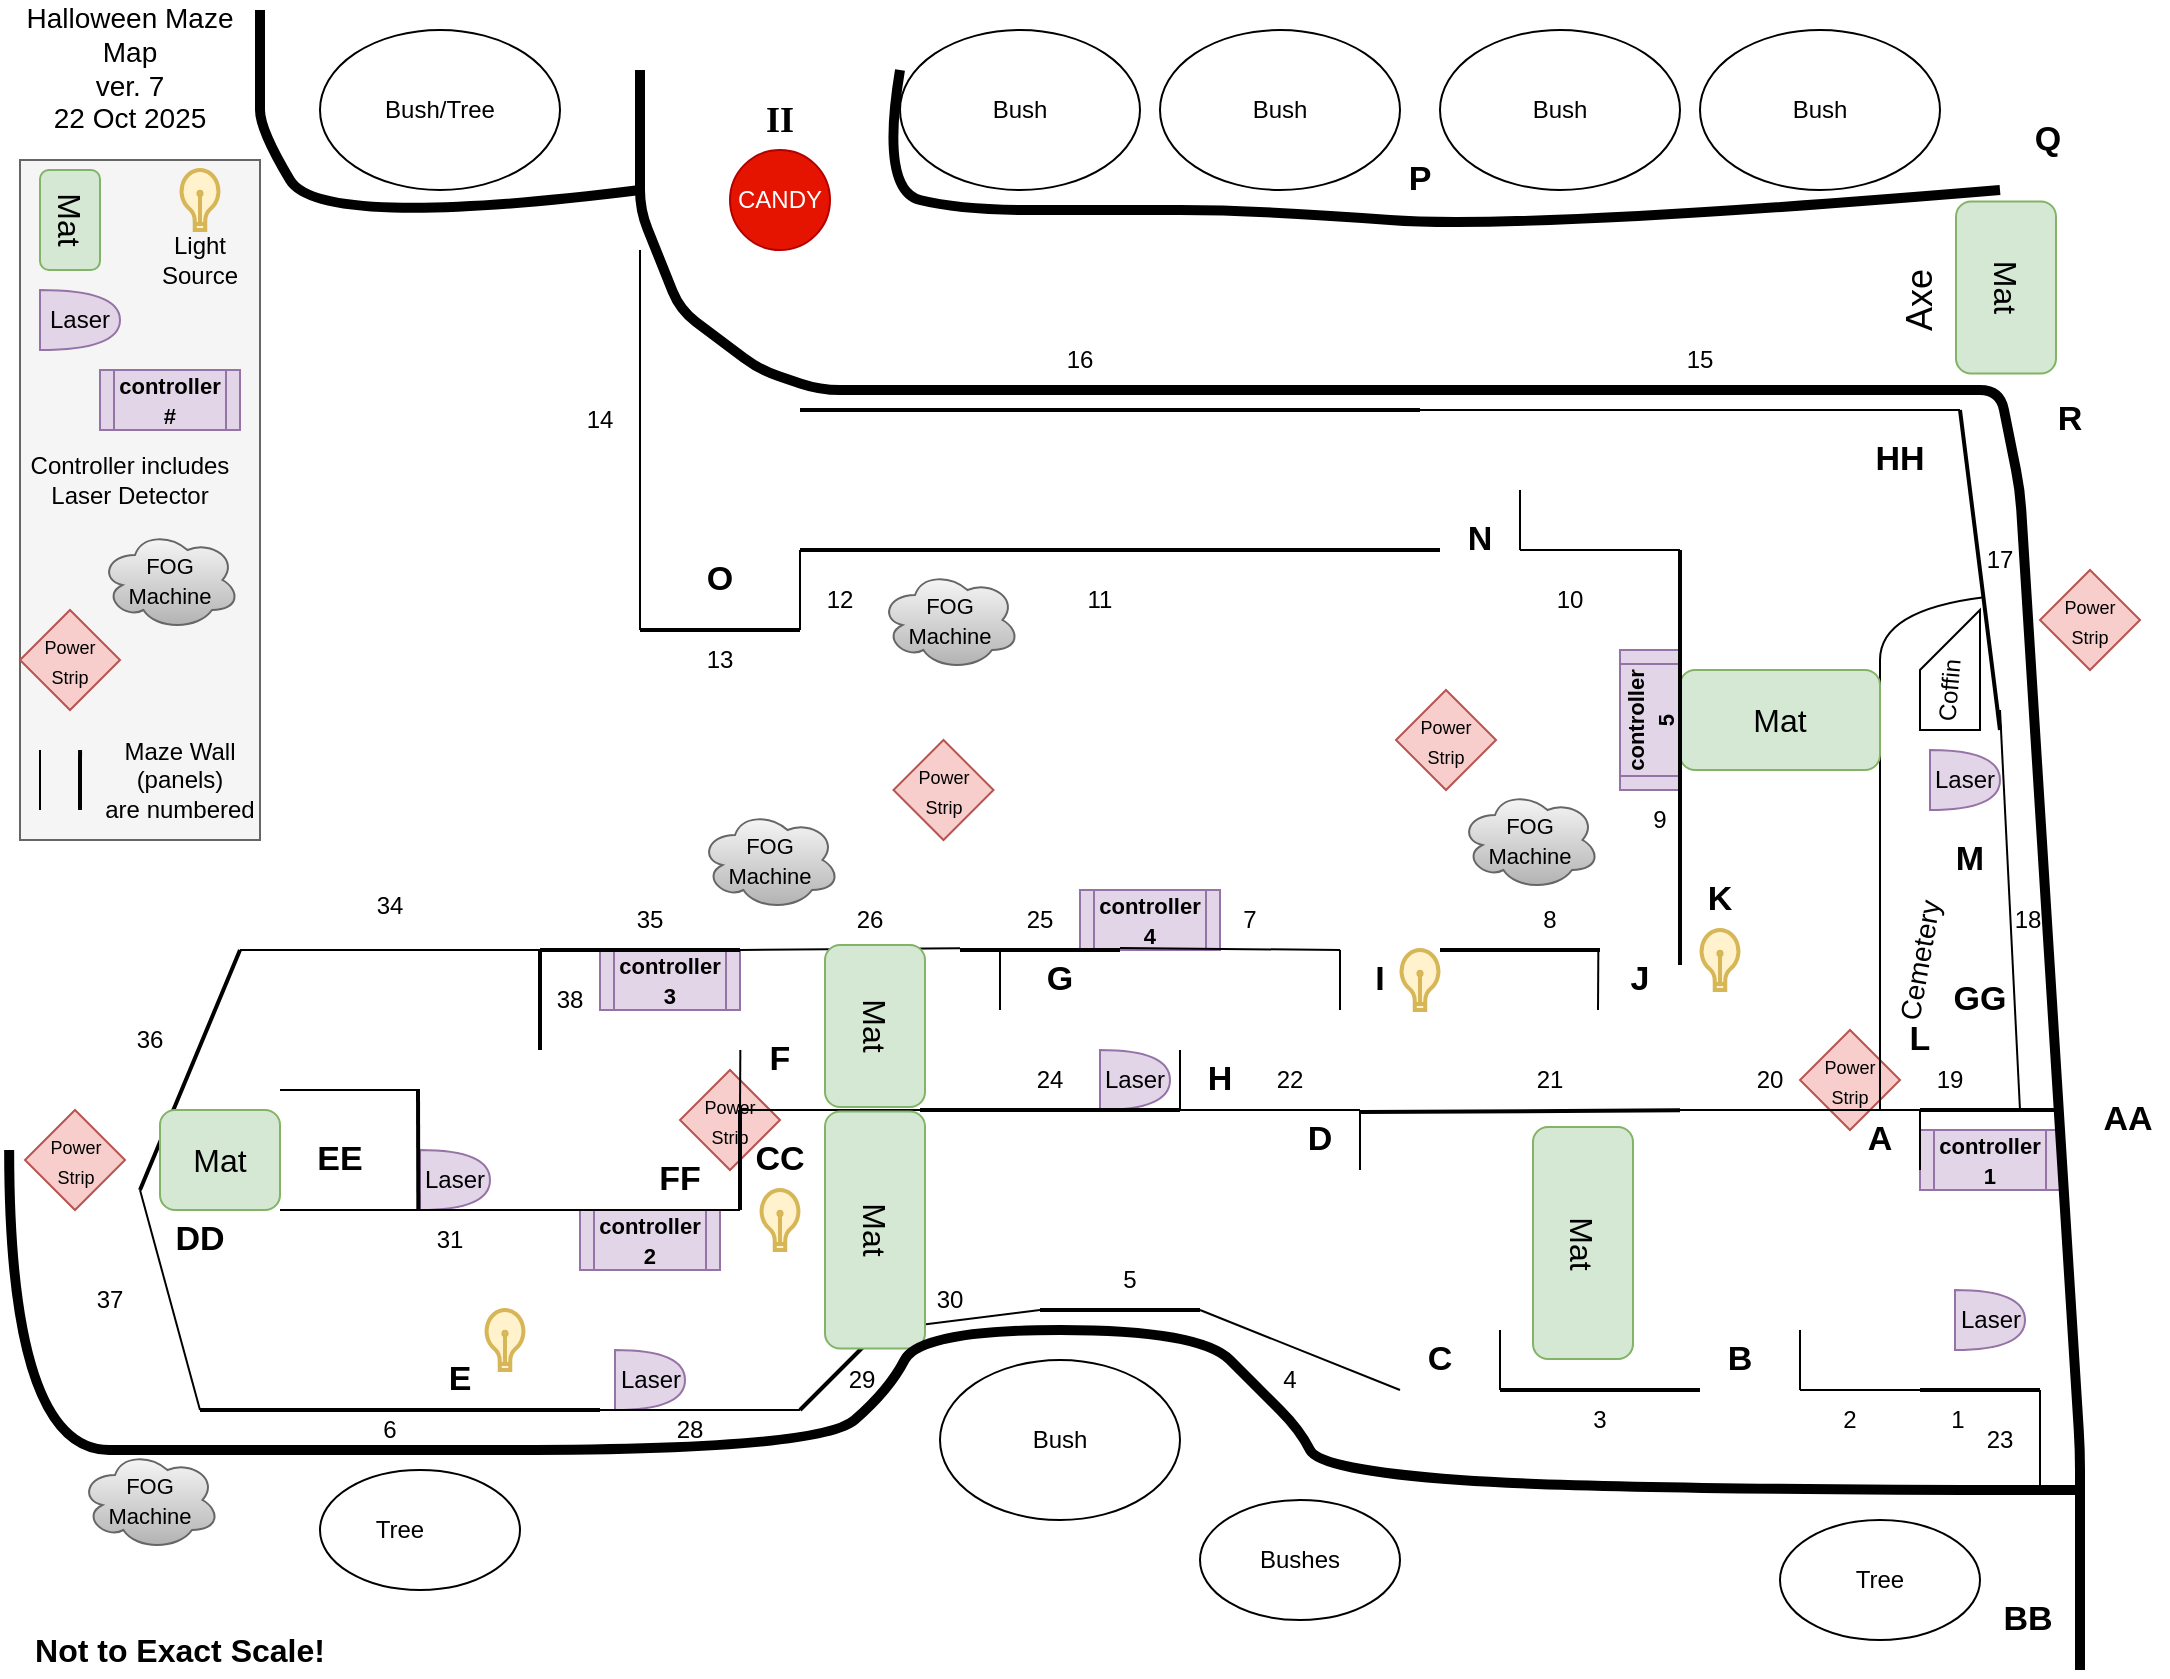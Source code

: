 <mxfile version="28.2.5">
  <diagram name="Page-1" id="_z7gy4E01NX3LDE39xjL">
    <mxGraphModel dx="1389" dy="934" grid="1" gridSize="10" guides="1" tooltips="1" connect="1" arrows="1" fold="1" page="1" pageScale="1" pageWidth="1100" pageHeight="850" math="0" shadow="0">
      <root>
        <mxCell id="0" />
        <object label="Sensors, Controllers, Lights" id="FBQwd6edi8yIUVr25xzs-198">
          <mxCell parent="0" />
        </object>
        <mxCell id="FBQwd6edi8yIUVr25xzs-204" value="&lt;font style=&quot;font-size: 11px;&quot;&gt;&lt;b style=&quot;&quot;&gt;controller&lt;/b&gt;&lt;/font&gt;&lt;div&gt;&lt;font style=&quot;font-size: 11px;&quot;&gt;&lt;b style=&quot;&quot;&gt;1&lt;/b&gt;&lt;/font&gt;&lt;/div&gt;" style="shape=process;whiteSpace=wrap;html=1;backgroundOutline=1;fillColor=#e1d5e7;strokeColor=#9673a6;" parent="FBQwd6edi8yIUVr25xzs-198" vertex="1">
          <mxGeometry x="960" y="570" width="70" height="30" as="geometry" />
        </mxCell>
        <mxCell id="FBQwd6edi8yIUVr25xzs-205" value="Laser" style="shape=or;whiteSpace=wrap;html=1;fillColor=#e1d5e7;strokeColor=#9673a6;" parent="FBQwd6edi8yIUVr25xzs-198" vertex="1">
          <mxGeometry x="977.5" y="650" width="35" height="30" as="geometry" />
        </mxCell>
        <mxCell id="FBQwd6edi8yIUVr25xzs-212" value="Laser" style="shape=or;whiteSpace=wrap;html=1;fillColor=#e1d5e7;strokeColor=#9673a6;" parent="FBQwd6edi8yIUVr25xzs-198" vertex="1">
          <mxGeometry x="210" y="580" width="35" height="30" as="geometry" />
        </mxCell>
        <mxCell id="FBQwd6edi8yIUVr25xzs-213" value="Laser" style="shape=or;whiteSpace=wrap;html=1;fillColor=#e1d5e7;strokeColor=#9673a6;" parent="FBQwd6edi8yIUVr25xzs-198" vertex="1">
          <mxGeometry x="307.5" y="680" width="35" height="30" as="geometry" />
        </mxCell>
        <mxCell id="j_DBNBZweOR7730Sv6lc-20" value="&lt;font style=&quot;font-size: 14px;&quot;&gt;Cemetery&lt;/font&gt;" style="text;html=1;align=center;verticalAlign=middle;whiteSpace=wrap;rounded=0;rotation=-80;" parent="FBQwd6edi8yIUVr25xzs-198" vertex="1">
          <mxGeometry x="930" y="470" width="60" height="30" as="geometry" />
        </mxCell>
        <mxCell id="FBQwd6edi8yIUVr25xzs-207" value="Laser" style="shape=or;whiteSpace=wrap;html=1;fillColor=#e1d5e7;strokeColor=#9673a6;" parent="FBQwd6edi8yIUVr25xzs-198" vertex="1">
          <mxGeometry x="550" y="530" width="35" height="30" as="geometry" />
        </mxCell>
        <mxCell id="oiR_8ByxjtIzJBIskn7z-8" value="&lt;font style=&quot;font-size: 11px;&quot;&gt;FOG&lt;/font&gt;&lt;div&gt;&lt;font style=&quot;font-size: 11px;&quot;&gt;Machine&lt;/font&gt;&lt;/div&gt;" style="ellipse;shape=cloud;whiteSpace=wrap;html=1;fillColor=#f5f5f5;strokeColor=#666666;gradientColor=#b3b3b3;" parent="FBQwd6edi8yIUVr25xzs-198" vertex="1">
          <mxGeometry x="350" y="410" width="70" height="50" as="geometry" />
        </mxCell>
        <mxCell id="oiR_8ByxjtIzJBIskn7z-9" value="&lt;font style=&quot;font-size: 11px;&quot;&gt;FOG&lt;/font&gt;&lt;div&gt;&lt;font style=&quot;font-size: 11px;&quot;&gt;Machine&lt;/font&gt;&lt;/div&gt;" style="ellipse;shape=cloud;whiteSpace=wrap;html=1;fillColor=#f5f5f5;strokeColor=#666666;gradientColor=#b3b3b3;" parent="FBQwd6edi8yIUVr25xzs-198" vertex="1">
          <mxGeometry x="730" y="400" width="70" height="50" as="geometry" />
        </mxCell>
        <mxCell id="oiR_8ByxjtIzJBIskn7z-10" value="&lt;font style=&quot;font-size: 11px;&quot;&gt;FOG&lt;/font&gt;&lt;div&gt;&lt;font style=&quot;font-size: 11px;&quot;&gt;Machine&lt;/font&gt;&lt;/div&gt;" style="ellipse;shape=cloud;whiteSpace=wrap;html=1;fillColor=#f5f5f5;strokeColor=#666666;gradientColor=#b3b3b3;" parent="FBQwd6edi8yIUVr25xzs-198" vertex="1">
          <mxGeometry x="40" y="730" width="70" height="50" as="geometry" />
        </mxCell>
        <mxCell id="oiR_8ByxjtIzJBIskn7z-16" value="&lt;font style=&quot;font-size: 9px;&quot;&gt;Power&lt;/font&gt;&lt;div&gt;&lt;font style=&quot;font-size: 9px;&quot;&gt;Strip&lt;/font&gt;&lt;/div&gt;" style="rhombus;whiteSpace=wrap;html=1;fillColor=#f8cecc;strokeColor=#b85450;" parent="FBQwd6edi8yIUVr25xzs-198" vertex="1">
          <mxGeometry x="12.5" y="560" width="50" height="50" as="geometry" />
        </mxCell>
        <mxCell id="oiR_8ByxjtIzJBIskn7z-17" value="&lt;font style=&quot;font-size: 9px;&quot;&gt;Power&lt;/font&gt;&lt;div&gt;&lt;font style=&quot;font-size: 9px;&quot;&gt;Strip&lt;/font&gt;&lt;/div&gt;" style="rhombus;whiteSpace=wrap;html=1;fillColor=#f8cecc;strokeColor=#b85450;" parent="FBQwd6edi8yIUVr25xzs-198" vertex="1">
          <mxGeometry x="900" y="520" width="50" height="50" as="geometry" />
        </mxCell>
        <mxCell id="oiR_8ByxjtIzJBIskn7z-19" value="&lt;font style=&quot;font-size: 9px;&quot;&gt;Power&lt;/font&gt;&lt;div&gt;&lt;font style=&quot;font-size: 9px;&quot;&gt;Strip&lt;/font&gt;&lt;/div&gt;" style="rhombus;whiteSpace=wrap;html=1;fillColor=#f8cecc;strokeColor=#b85450;" parent="FBQwd6edi8yIUVr25xzs-198" vertex="1">
          <mxGeometry x="1020" y="290" width="50" height="50" as="geometry" />
        </mxCell>
        <mxCell id="oiR_8ByxjtIzJBIskn7z-21" value="&lt;font style=&quot;font-size: 9px;&quot;&gt;Power&lt;/font&gt;&lt;div&gt;&lt;font style=&quot;font-size: 9px;&quot;&gt;Strip&lt;/font&gt;&lt;/div&gt;" style="rhombus;whiteSpace=wrap;html=1;fillColor=#f8cecc;strokeColor=#b85450;" parent="FBQwd6edi8yIUVr25xzs-198" vertex="1">
          <mxGeometry x="340" y="540" width="50" height="50" as="geometry" />
        </mxCell>
        <mxCell id="oiR_8ByxjtIzJBIskn7z-22" value="&lt;font style=&quot;font-size: 9px;&quot;&gt;Power&lt;/font&gt;&lt;div&gt;&lt;font style=&quot;font-size: 9px;&quot;&gt;Strip&lt;/font&gt;&lt;/div&gt;" style="rhombus;whiteSpace=wrap;html=1;fillColor=#f8cecc;strokeColor=#b85450;" parent="FBQwd6edi8yIUVr25xzs-198" vertex="1">
          <mxGeometry x="446.75" y="375" width="50" height="50" as="geometry" />
        </mxCell>
        <mxCell id="oiR_8ByxjtIzJBIskn7z-23" value="&lt;font style=&quot;font-size: 9px;&quot;&gt;Power&lt;/font&gt;&lt;div&gt;&lt;font style=&quot;font-size: 9px;&quot;&gt;Strip&lt;/font&gt;&lt;/div&gt;" style="rhombus;whiteSpace=wrap;html=1;fillColor=#f8cecc;strokeColor=#b85450;" parent="FBQwd6edi8yIUVr25xzs-198" vertex="1">
          <mxGeometry x="698" y="350" width="50" height="50" as="geometry" />
        </mxCell>
        <mxCell id="oiR_8ByxjtIzJBIskn7z-7" value="&lt;font style=&quot;font-size: 11px;&quot;&gt;FOG&lt;/font&gt;&lt;div&gt;&lt;font style=&quot;font-size: 11px;&quot;&gt;Machine&lt;/font&gt;&lt;/div&gt;" style="ellipse;shape=cloud;whiteSpace=wrap;html=1;fillColor=#f5f5f5;strokeColor=#666666;gradientColor=#b3b3b3;" parent="FBQwd6edi8yIUVr25xzs-198" vertex="1">
          <mxGeometry x="440" y="290" width="70" height="50" as="geometry" />
        </mxCell>
        <mxCell id="oiR_8ByxjtIzJBIskn7z-64" value="" style="html=1;verticalLabelPosition=bottom;align=center;labelBackgroundColor=#ffffff;verticalAlign=top;strokeWidth=2;strokeColor=#d6b656;shadow=0;dashed=0;shape=mxgraph.ios7.icons.lightbulb;fillColor=#fff2cc;" parent="FBQwd6edi8yIUVr25xzs-198" vertex="1">
          <mxGeometry x="850" y="470" width="20" height="30" as="geometry" />
        </mxCell>
        <mxCell id="oiR_8ByxjtIzJBIskn7z-65" value="" style="html=1;verticalLabelPosition=bottom;align=center;labelBackgroundColor=#ffffff;verticalAlign=top;strokeWidth=2;strokeColor=#d6b656;shadow=0;dashed=0;shape=mxgraph.ios7.icons.lightbulb;fillColor=#fff2cc;" parent="FBQwd6edi8yIUVr25xzs-198" vertex="1">
          <mxGeometry x="700" y="480" width="20" height="30" as="geometry" />
        </mxCell>
        <mxCell id="oiR_8ByxjtIzJBIskn7z-63" value="" style="html=1;verticalLabelPosition=bottom;align=center;labelBackgroundColor=#ffffff;verticalAlign=top;strokeWidth=2;strokeColor=#d6b656;shadow=0;dashed=0;shape=mxgraph.ios7.icons.lightbulb;fillColor=#fff2cc;" parent="FBQwd6edi8yIUVr25xzs-198" vertex="1">
          <mxGeometry x="380" y="600" width="20" height="30" as="geometry" />
        </mxCell>
        <mxCell id="oiR_8ByxjtIzJBIskn7z-62" value="" style="html=1;verticalLabelPosition=bottom;align=center;labelBackgroundColor=#ffffff;verticalAlign=top;strokeWidth=2;strokeColor=#d6b656;shadow=0;dashed=0;shape=mxgraph.ios7.icons.lightbulb;fillColor=#fff2cc;" parent="FBQwd6edi8yIUVr25xzs-198" vertex="1">
          <mxGeometry x="242.5" y="660" width="20" height="30" as="geometry" />
        </mxCell>
        <mxCell id="oiR_8ByxjtIzJBIskn7z-51" value="Laser" style="shape=or;whiteSpace=wrap;html=1;fillColor=#e1d5e7;strokeColor=#9673a6;" parent="FBQwd6edi8yIUVr25xzs-198" vertex="1">
          <mxGeometry x="965" y="380" width="35" height="30" as="geometry" />
        </mxCell>
        <mxCell id="oiR_8ByxjtIzJBIskn7z-71" value="&lt;font style=&quot;font-size: 11px;&quot;&gt;&lt;b style=&quot;&quot;&gt;controller&lt;/b&gt;&lt;/font&gt;&lt;div&gt;&lt;span style=&quot;font-size: 11px;&quot;&gt;&lt;b&gt;5&lt;/b&gt;&lt;/span&gt;&lt;/div&gt;" style="shape=process;whiteSpace=wrap;html=1;backgroundOutline=1;fillColor=#e1d5e7;strokeColor=#9673a6;rotation=-90;" parent="FBQwd6edi8yIUVr25xzs-198" vertex="1">
          <mxGeometry x="790" y="350" width="70" height="30" as="geometry" />
        </mxCell>
        <mxCell id="oiR_8ByxjtIzJBIskn7z-72" value="&lt;font style=&quot;font-size: 11px;&quot;&gt;&lt;b style=&quot;&quot;&gt;controller&lt;/b&gt;&lt;/font&gt;&lt;div&gt;&lt;span style=&quot;font-size: 11px;&quot;&gt;&lt;b&gt;4&lt;/b&gt;&lt;/span&gt;&lt;/div&gt;" style="shape=process;whiteSpace=wrap;html=1;backgroundOutline=1;fillColor=#e1d5e7;strokeColor=#9673a6;" parent="FBQwd6edi8yIUVr25xzs-198" vertex="1">
          <mxGeometry x="540" y="450" width="70" height="30" as="geometry" />
        </mxCell>
        <mxCell id="oiR_8ByxjtIzJBIskn7z-73" value="&lt;font style=&quot;font-size: 11px;&quot;&gt;&lt;b style=&quot;&quot;&gt;controller&lt;/b&gt;&lt;/font&gt;&lt;div&gt;&lt;span style=&quot;font-size: 11px;&quot;&gt;&lt;b&gt;3&lt;/b&gt;&lt;/span&gt;&lt;/div&gt;" style="shape=process;whiteSpace=wrap;html=1;backgroundOutline=1;fillColor=#e1d5e7;strokeColor=#9673a6;" parent="FBQwd6edi8yIUVr25xzs-198" vertex="1">
          <mxGeometry x="300" y="480" width="70" height="30" as="geometry" />
        </mxCell>
        <mxCell id="oiR_8ByxjtIzJBIskn7z-74" value="&lt;font style=&quot;font-size: 11px;&quot;&gt;&lt;b style=&quot;&quot;&gt;controller&lt;/b&gt;&lt;/font&gt;&lt;div&gt;&lt;span style=&quot;font-size: 11px;&quot;&gt;&lt;b&gt;2&lt;/b&gt;&lt;/span&gt;&lt;/div&gt;" style="shape=process;whiteSpace=wrap;html=1;backgroundOutline=1;fillColor=#e1d5e7;strokeColor=#9673a6;" parent="FBQwd6edi8yIUVr25xzs-198" vertex="1">
          <mxGeometry x="290" y="610" width="70" height="30" as="geometry" />
        </mxCell>
        <mxCell id="oiR_8ByxjtIzJBIskn7z-84" value="&lt;font style=&quot;font-size: 17px;&quot;&gt;&lt;b style=&quot;&quot;&gt;K&lt;/b&gt;&lt;/font&gt;" style="text;html=1;align=center;verticalAlign=middle;whiteSpace=wrap;rounded=0;" parent="FBQwd6edi8yIUVr25xzs-198" vertex="1">
          <mxGeometry x="840" y="450" width="40" height="10" as="geometry" />
        </mxCell>
        <mxCell id="UFdXJzNGnmkt2AcSdSOl-4" value="&lt;font style=&quot;font-size: 17px;&quot;&gt;&lt;b style=&quot;&quot;&gt;M&lt;/b&gt;&lt;/font&gt;" style="text;html=1;align=center;verticalAlign=middle;whiteSpace=wrap;rounded=0;" parent="FBQwd6edi8yIUVr25xzs-198" vertex="1">
          <mxGeometry x="965" y="420" width="40" height="30" as="geometry" />
        </mxCell>
        <mxCell id="oiR_8ByxjtIzJBIskn7z-39" value="Animatronics" parent="0" />
        <mxCell id="FBQwd6edi8yIUVr25xzs-157" value="&lt;font style=&quot;font-size: 17px;&quot;&gt;&lt;b style=&quot;&quot;&gt;R&lt;/b&gt;&lt;/font&gt;" style="text;html=1;align=center;verticalAlign=middle;whiteSpace=wrap;rounded=0;" parent="oiR_8ByxjtIzJBIskn7z-39" vertex="1">
          <mxGeometry x="1015" y="200" width="40" height="30" as="geometry" />
        </mxCell>
        <mxCell id="FBQwd6edi8yIUVr25xzs-156" value="&lt;font style=&quot;font-size: 17px;&quot;&gt;&lt;b style=&quot;&quot;&gt;Q&lt;/b&gt;&lt;/font&gt;" style="text;html=1;align=center;verticalAlign=middle;whiteSpace=wrap;rounded=0;" parent="oiR_8ByxjtIzJBIskn7z-39" vertex="1">
          <mxGeometry x="1004" y="60" width="40" height="30" as="geometry" />
        </mxCell>
        <mxCell id="oiR_8ByxjtIzJBIskn7z-3" value="&lt;font style=&quot;font-size: 18px;&quot;&gt;Axe&lt;/font&gt;" style="text;html=1;align=center;verticalAlign=middle;whiteSpace=wrap;rounded=0;rotation=-90;" parent="oiR_8ByxjtIzJBIskn7z-39" vertex="1">
          <mxGeometry x="930" y="140" width="60" height="30" as="geometry" />
        </mxCell>
        <mxCell id="FBQwd6edi8yIUVr25xzs-158" value="&lt;font face=&quot;Times New Roman&quot; style=&quot;font-size: 18px;&quot;&gt;&lt;b style=&quot;&quot;&gt;II&lt;/b&gt;&lt;/font&gt;" style="text;html=1;align=center;verticalAlign=middle;whiteSpace=wrap;rounded=0;" parent="oiR_8ByxjtIzJBIskn7z-39" vertex="1">
          <mxGeometry x="370" y="50" width="40" height="30" as="geometry" />
        </mxCell>
        <mxCell id="FBQwd6edi8yIUVr25xzs-87" value="&lt;font style=&quot;font-size: 17px;&quot;&gt;&lt;b style=&quot;&quot;&gt;O&lt;/b&gt;&lt;/font&gt;" style="text;html=1;align=center;verticalAlign=middle;whiteSpace=wrap;rounded=0;" parent="oiR_8ByxjtIzJBIskn7z-39" vertex="1">
          <mxGeometry x="340" y="280" width="40" height="30" as="geometry" />
        </mxCell>
        <mxCell id="FBQwd6edi8yIUVr25xzs-155" value="&lt;font style=&quot;font-size: 17px;&quot;&gt;&lt;b style=&quot;&quot;&gt;P&lt;/b&gt;&lt;/font&gt;" style="text;html=1;align=center;verticalAlign=middle;whiteSpace=wrap;rounded=0;" parent="oiR_8ByxjtIzJBIskn7z-39" vertex="1">
          <mxGeometry x="690" y="80" width="40" height="30" as="geometry" />
        </mxCell>
        <mxCell id="FBQwd6edi8yIUVr25xzs-88" value="&lt;span style=&quot;font-size: 17px;&quot;&gt;&lt;b&gt;HH&lt;/b&gt;&lt;/span&gt;" style="text;html=1;align=center;verticalAlign=middle;whiteSpace=wrap;rounded=0;" parent="oiR_8ByxjtIzJBIskn7z-39" vertex="1">
          <mxGeometry x="930" y="220" width="40" height="30" as="geometry" />
        </mxCell>
        <mxCell id="FBQwd6edi8yIUVr25xzs-86" value="&lt;font style=&quot;font-size: 17px;&quot;&gt;&lt;b style=&quot;&quot;&gt;N&lt;/b&gt;&lt;/font&gt;" style="text;html=1;align=center;verticalAlign=middle;whiteSpace=wrap;rounded=0;" parent="oiR_8ByxjtIzJBIskn7z-39" vertex="1">
          <mxGeometry x="720" y="260" width="40" height="30" as="geometry" />
        </mxCell>
        <mxCell id="FBQwd6edi8yIUVr25xzs-89" value="&lt;font style=&quot;font-size: 17px;&quot;&gt;&lt;b style=&quot;&quot;&gt;GG&lt;/b&gt;&lt;/font&gt;" style="text;html=1;align=center;verticalAlign=middle;whiteSpace=wrap;rounded=0;" parent="oiR_8ByxjtIzJBIskn7z-39" vertex="1">
          <mxGeometry x="970" y="490" width="40" height="30" as="geometry" />
        </mxCell>
        <mxCell id="FBQwd6edi8yIUVr25xzs-95" value="&lt;font style=&quot;font-size: 17px;&quot;&gt;&lt;b style=&quot;&quot;&gt;AA&lt;/b&gt;&lt;/font&gt;" style="text;html=1;align=center;verticalAlign=middle;whiteSpace=wrap;rounded=0;" parent="oiR_8ByxjtIzJBIskn7z-39" vertex="1">
          <mxGeometry x="1044" y="550" width="40" height="30" as="geometry" />
        </mxCell>
        <mxCell id="FBQwd6edi8yIUVr25xzs-96" value="&lt;font style=&quot;font-size: 17px;&quot;&gt;&lt;b style=&quot;&quot;&gt;BB&lt;/b&gt;&lt;/font&gt;" style="text;html=1;align=center;verticalAlign=middle;whiteSpace=wrap;rounded=0;" parent="oiR_8ByxjtIzJBIskn7z-39" vertex="1">
          <mxGeometry x="994" y="800" width="40" height="30" as="geometry" />
        </mxCell>
        <mxCell id="FBQwd6edi8yIUVr25xzs-42" value="&lt;font style=&quot;font-size: 17px;&quot;&gt;&lt;b style=&quot;&quot;&gt;B&lt;/b&gt;&lt;/font&gt;" style="text;html=1;align=center;verticalAlign=middle;whiteSpace=wrap;rounded=0;" parent="oiR_8ByxjtIzJBIskn7z-39" vertex="1">
          <mxGeometry x="850" y="670" width="40" height="30" as="geometry" />
        </mxCell>
        <mxCell id="FBQwd6edi8yIUVr25xzs-47" value="&lt;font style=&quot;font-size: 17px;&quot;&gt;&lt;b style=&quot;&quot;&gt;A&lt;/b&gt;&lt;/font&gt;" style="text;html=1;align=center;verticalAlign=middle;whiteSpace=wrap;rounded=0;" parent="oiR_8ByxjtIzJBIskn7z-39" vertex="1">
          <mxGeometry x="920" y="560" width="40" height="30" as="geometry" />
        </mxCell>
        <mxCell id="FBQwd6edi8yIUVr25xzs-128" value="&lt;font style=&quot;font-size: 17px;&quot;&gt;&lt;b style=&quot;&quot;&gt;J&lt;/b&gt;&lt;/font&gt;" style="text;html=1;align=center;verticalAlign=middle;whiteSpace=wrap;rounded=0;" parent="oiR_8ByxjtIzJBIskn7z-39" vertex="1">
          <mxGeometry x="800" y="480" width="40" height="30" as="geometry" />
        </mxCell>
        <mxCell id="FBQwd6edi8yIUVr25xzs-129" value="&lt;font style=&quot;font-size: 17px;&quot;&gt;&lt;b style=&quot;&quot;&gt;I&lt;/b&gt;&lt;/font&gt;" style="text;html=1;align=center;verticalAlign=middle;whiteSpace=wrap;rounded=0;" parent="oiR_8ByxjtIzJBIskn7z-39" vertex="1">
          <mxGeometry x="670" y="480" width="40" height="30" as="geometry" />
        </mxCell>
        <mxCell id="FBQwd6edi8yIUVr25xzs-83" value="&lt;font style=&quot;font-size: 17px;&quot;&gt;&lt;b style=&quot;&quot;&gt;D&lt;/b&gt;&lt;/font&gt;" style="text;html=1;align=center;verticalAlign=middle;whiteSpace=wrap;rounded=0;" parent="oiR_8ByxjtIzJBIskn7z-39" vertex="1">
          <mxGeometry x="640" y="560" width="40" height="30" as="geometry" />
        </mxCell>
        <mxCell id="FBQwd6edi8yIUVr25xzs-50" value="&lt;font style=&quot;font-size: 17px;&quot;&gt;&lt;b style=&quot;&quot;&gt;C&lt;/b&gt;&lt;/font&gt;" style="text;html=1;align=center;verticalAlign=middle;whiteSpace=wrap;rounded=0;" parent="oiR_8ByxjtIzJBIskn7z-39" vertex="1">
          <mxGeometry x="700" y="670" width="40" height="30" as="geometry" />
        </mxCell>
        <mxCell id="FBQwd6edi8yIUVr25xzs-112" value="&lt;font style=&quot;font-size: 17px;&quot;&gt;&lt;b style=&quot;&quot;&gt;H&lt;/b&gt;&lt;/font&gt;" style="text;html=1;align=center;verticalAlign=middle;whiteSpace=wrap;rounded=0;" parent="oiR_8ByxjtIzJBIskn7z-39" vertex="1">
          <mxGeometry x="590" y="530" width="40" height="30" as="geometry" />
        </mxCell>
        <mxCell id="FBQwd6edi8yIUVr25xzs-118" value="&lt;font style=&quot;font-size: 17px;&quot;&gt;&lt;b style=&quot;&quot;&gt;G&lt;/b&gt;&lt;/font&gt;" style="text;html=1;align=center;verticalAlign=middle;whiteSpace=wrap;rounded=0;" parent="oiR_8ByxjtIzJBIskn7z-39" vertex="1">
          <mxGeometry x="510" y="480" width="40" height="30" as="geometry" />
        </mxCell>
        <mxCell id="FBQwd6edi8yIUVr25xzs-123" value="&lt;font style=&quot;font-size: 17px;&quot;&gt;&lt;b style=&quot;&quot;&gt;F&lt;/b&gt;&lt;/font&gt;" style="text;html=1;align=center;verticalAlign=middle;whiteSpace=wrap;rounded=0;" parent="oiR_8ByxjtIzJBIskn7z-39" vertex="1">
          <mxGeometry x="370" y="520" width="40" height="30" as="geometry" />
        </mxCell>
        <mxCell id="FBQwd6edi8yIUVr25xzs-97" value="&lt;font style=&quot;font-size: 17px;&quot;&gt;&lt;b style=&quot;&quot;&gt;CC&lt;/b&gt;&lt;/font&gt;" style="text;html=1;align=center;verticalAlign=middle;whiteSpace=wrap;rounded=0;" parent="oiR_8ByxjtIzJBIskn7z-39" vertex="1">
          <mxGeometry x="370" y="570" width="40" height="30" as="geometry" />
        </mxCell>
        <mxCell id="FBQwd6edi8yIUVr25xzs-163" value="&lt;span style=&quot;font-size: 17px;&quot;&gt;&lt;b&gt;FF&lt;/b&gt;&lt;/span&gt;" style="text;html=1;align=center;verticalAlign=middle;whiteSpace=wrap;rounded=0;" parent="oiR_8ByxjtIzJBIskn7z-39" vertex="1">
          <mxGeometry x="320" y="580" width="40" height="30" as="geometry" />
        </mxCell>
        <mxCell id="FBQwd6edi8yIUVr25xzs-217" value="&lt;b&gt;&lt;font style=&quot;font-size: 17px;&quot;&gt;E&lt;/font&gt;&lt;/b&gt;" style="text;html=1;align=center;verticalAlign=middle;whiteSpace=wrap;rounded=0;" parent="oiR_8ByxjtIzJBIskn7z-39" vertex="1">
          <mxGeometry x="210" y="680" width="40" height="30" as="geometry" />
        </mxCell>
        <mxCell id="FBQwd6edi8yIUVr25xzs-160" value="&lt;font style=&quot;font-size: 17px;&quot;&gt;&lt;b style=&quot;&quot;&gt;EE&lt;/b&gt;&lt;/font&gt;" style="text;html=1;align=center;verticalAlign=middle;whiteSpace=wrap;rounded=0;" parent="oiR_8ByxjtIzJBIskn7z-39" vertex="1">
          <mxGeometry x="150" y="570" width="40" height="30" as="geometry" />
        </mxCell>
        <mxCell id="FBQwd6edi8yIUVr25xzs-159" value="&lt;font style=&quot;font-size: 17px;&quot;&gt;&lt;b style=&quot;&quot;&gt;DD&lt;/b&gt;&lt;/font&gt;" style="text;html=1;align=center;verticalAlign=middle;whiteSpace=wrap;rounded=0;" parent="oiR_8ByxjtIzJBIskn7z-39" vertex="1">
          <mxGeometry x="80" y="610" width="40" height="30" as="geometry" />
        </mxCell>
        <mxCell id="oiR_8ByxjtIzJBIskn7z-40" value="" style="shape=card;whiteSpace=wrap;html=1;" parent="oiR_8ByxjtIzJBIskn7z-39" vertex="1">
          <mxGeometry x="960" y="310" width="30" height="60" as="geometry" />
        </mxCell>
        <mxCell id="oiR_8ByxjtIzJBIskn7z-50" value="&lt;font style=&quot;font-size: 17px;&quot;&gt;&lt;b style=&quot;&quot;&gt;L&lt;/b&gt;&lt;/font&gt;" style="text;html=1;align=center;verticalAlign=middle;whiteSpace=wrap;rounded=0;" parent="oiR_8ByxjtIzJBIskn7z-39" vertex="1">
          <mxGeometry x="940" y="510" width="40" height="30" as="geometry" />
        </mxCell>
        <mxCell id="1" value="Walls" parent="0" />
        <mxCell id="FBQwd6edi8yIUVr25xzs-16" value="" style="endArrow=none;html=1;rounded=0;strokeWidth=2;" parent="1" edge="1">
          <mxGeometry width="50" height="50" relative="1" as="geometry">
            <mxPoint x="320" y="320" as="sourcePoint" />
            <mxPoint x="400" y="320" as="targetPoint" />
          </mxGeometry>
        </mxCell>
        <mxCell id="FBQwd6edi8yIUVr25xzs-26" value="" style="endArrow=none;html=1;rounded=0;" parent="1" edge="1">
          <mxGeometry width="50" height="50" relative="1" as="geometry">
            <mxPoint x="400" y="320" as="sourcePoint" />
            <mxPoint x="400" y="280" as="targetPoint" />
          </mxGeometry>
        </mxCell>
        <mxCell id="FBQwd6edi8yIUVr25xzs-29" value="" style="endArrow=none;html=1;rounded=0;" parent="1" edge="1">
          <mxGeometry width="50" height="50" relative="1" as="geometry">
            <mxPoint x="760" y="280" as="sourcePoint" />
            <mxPoint x="760" y="250" as="targetPoint" />
          </mxGeometry>
        </mxCell>
        <mxCell id="FBQwd6edi8yIUVr25xzs-32" value="&lt;span style=&quot;color: rgba(0, 0, 0, 0); font-family: monospace; font-size: 0px; text-align: start; background-color: rgb(236, 236, 236);&quot;&gt;%3CmxGraphModel%3E%3Croot%3E%3CmxCell%20id%3D%220%22%2F%3E%3CmxCell%20id%3D%221%22%20parent%3D%220%22%2F%3E%3CmxCell%20id%3D%222%22%20value%3D%22%22%20style%3D%22endArrow%3Dnone%3Bhtml%3D1%3Brounded%3D0%3BentryX%3D0%3BentryY%3D1%3BentryDx%3D0%3BentryDy%3D0%3B%22%20edge%3D%221%22%20parent%3D%221%22%3E%3CmxGeometry%20width%3D%2250%22%20height%3D%2250%22%20relative%3D%221%22%20as%3D%22geometry%22%3E%3CmxPoint%20x%3D%22840%22%20y%3D%22560%22%20as%3D%22sourcePoint%22%2F%3E%3CmxPoint%20x%3D%22960%22%20y%3D%22560%22%20as%3D%22targetPoint%22%2F%3E%3C%2FmxGeometry%3E%3C%2FmxCell%3E%3C%2Froot%3E%3C%2FmxGraphModel%3E&lt;/span&gt;&lt;span style=&quot;color: rgba(0, 0, 0, 0); font-family: monospace; font-size: 0px; text-align: start; background-color: rgb(236, 236, 236);&quot;&gt;%3CmxGraphModel%3E%3Croot%3E%3CmxCell%20id%3D%220%22%2F%3E%3CmxCell%20id%3D%221%22%20parent%3D%220%22%2F%3E%3CmxCell%20id%3D%222%22%20value%3D%22%22%20style%3D%22endArrow%3Dnone%3Bhtml%3D1%3Brounded%3D0%3BentryX%3D0%3BentryY%3D1%3BentryDx%3D0%3BentryDy%3D0%3B%22%20edge%3D%221%22%20parent%3D%221%22%3E%3CmxGeometry%20width%3D%2250%22%20height%3D%2250%22%20relative%3D%221%22%20as%3D%22geometry%22%3E%3CmxPoint%20x%3D%22840%22%20y%3D%22560%22%20as%3D%22sourcePoint%22%2F%3E%3CmxPoint%20x%3D%22960%22%20y%3D%22560%22%20as%3D%22targetPoint%22%2F%3E%3C%2FmxGeometry%3E%3C%2FmxCell%3E%3C%2Froot%3E%3C%2FmxGraphModel%3E&lt;/span&gt;" style="endArrow=none;html=1;rounded=0;entryX=0;entryY=1;entryDx=0;entryDy=0;" parent="1" target="FBQwd6edi8yIUVr25xzs-72" edge="1">
          <mxGeometry width="50" height="50" relative="1" as="geometry">
            <mxPoint x="840" y="560" as="sourcePoint" />
            <mxPoint x="1030" y="560" as="targetPoint" />
          </mxGeometry>
        </mxCell>
        <mxCell id="FBQwd6edi8yIUVr25xzs-33" value="" style="endArrow=none;html=1;rounded=0;" parent="1" edge="1">
          <mxGeometry width="50" height="50" relative="1" as="geometry">
            <mxPoint x="1020" y="750" as="sourcePoint" />
            <mxPoint x="1020" y="700" as="targetPoint" />
          </mxGeometry>
        </mxCell>
        <mxCell id="FBQwd6edi8yIUVr25xzs-34" value="" style="endArrow=none;html=1;rounded=0;strokeWidth=2;" parent="1" edge="1">
          <mxGeometry width="50" height="50" relative="1" as="geometry">
            <mxPoint x="960" y="700" as="sourcePoint" />
            <mxPoint x="1020" y="700" as="targetPoint" />
          </mxGeometry>
        </mxCell>
        <mxCell id="FBQwd6edi8yIUVr25xzs-35" value="" style="endArrow=none;html=1;rounded=0;" parent="1" edge="1">
          <mxGeometry width="50" height="50" relative="1" as="geometry">
            <mxPoint x="960" y="590" as="sourcePoint" />
            <mxPoint x="960" y="560" as="targetPoint" />
          </mxGeometry>
        </mxCell>
        <mxCell id="FBQwd6edi8yIUVr25xzs-37" value="" style="endArrow=none;html=1;rounded=0;" parent="1" edge="1">
          <mxGeometry width="50" height="50" relative="1" as="geometry">
            <mxPoint x="900" y="700" as="sourcePoint" />
            <mxPoint x="900" y="670" as="targetPoint" />
          </mxGeometry>
        </mxCell>
        <mxCell id="FBQwd6edi8yIUVr25xzs-38" value="" style="endArrow=none;html=1;rounded=0;" parent="1" edge="1">
          <mxGeometry width="50" height="50" relative="1" as="geometry">
            <mxPoint x="900" y="700" as="sourcePoint" />
            <mxPoint x="960" y="700" as="targetPoint" />
          </mxGeometry>
        </mxCell>
        <mxCell id="FBQwd6edi8yIUVr25xzs-39" value="" style="endArrow=none;html=1;rounded=0;strokeWidth=2;" parent="1" edge="1">
          <mxGeometry width="50" height="50" relative="1" as="geometry">
            <mxPoint x="750" y="700" as="sourcePoint" />
            <mxPoint x="850" y="700" as="targetPoint" />
          </mxGeometry>
        </mxCell>
        <mxCell id="FBQwd6edi8yIUVr25xzs-40" value="" style="endArrow=none;html=1;rounded=0;" parent="1" edge="1">
          <mxGeometry width="50" height="50" relative="1" as="geometry">
            <mxPoint x="750" y="700" as="sourcePoint" />
            <mxPoint x="750" y="670" as="targetPoint" />
          </mxGeometry>
        </mxCell>
        <mxCell id="FBQwd6edi8yIUVr25xzs-52" value="" style="endArrow=none;html=1;rounded=0;" parent="1" edge="1">
          <mxGeometry width="50" height="50" relative="1" as="geometry">
            <mxPoint x="1010" y="560" as="sourcePoint" />
            <mxPoint x="1000" y="360" as="targetPoint" />
          </mxGeometry>
        </mxCell>
        <mxCell id="FBQwd6edi8yIUVr25xzs-55" value="" style="endArrow=none;html=1;rounded=0;" parent="1" edge="1">
          <mxGeometry width="50" height="50" relative="1" as="geometry">
            <mxPoint x="710" y="200" as="sourcePoint" />
            <mxPoint x="980" y="200" as="targetPoint" />
          </mxGeometry>
        </mxCell>
        <mxCell id="FBQwd6edi8yIUVr25xzs-59" value="10" style="text;html=1;align=center;verticalAlign=middle;whiteSpace=wrap;rounded=0;" parent="1" vertex="1">
          <mxGeometry x="770" y="290" width="30" height="30" as="geometry" />
        </mxCell>
        <mxCell id="FBQwd6edi8yIUVr25xzs-60" value="9" style="text;html=1;align=center;verticalAlign=middle;whiteSpace=wrap;rounded=0;" parent="1" vertex="1">
          <mxGeometry x="810" y="400" width="40" height="30" as="geometry" />
        </mxCell>
        <mxCell id="FBQwd6edi8yIUVr25xzs-70" value="18" style="text;html=1;align=center;verticalAlign=middle;whiteSpace=wrap;rounded=0;" parent="1" vertex="1">
          <mxGeometry x="984" y="450" width="60" height="30" as="geometry" />
        </mxCell>
        <mxCell id="FBQwd6edi8yIUVr25xzs-71" value="" style="endArrow=none;html=1;rounded=0;" parent="1" edge="1">
          <mxGeometry width="50" height="50" relative="1" as="geometry">
            <mxPoint x="799" y="510" as="sourcePoint" />
            <mxPoint x="799.17" y="480" as="targetPoint" />
          </mxGeometry>
        </mxCell>
        <mxCell id="FBQwd6edi8yIUVr25xzs-72" value="19" style="text;html=1;align=center;verticalAlign=middle;whiteSpace=wrap;rounded=0;" parent="1" vertex="1">
          <mxGeometry x="960" y="530" width="30" height="30" as="geometry" />
        </mxCell>
        <mxCell id="FBQwd6edi8yIUVr25xzs-73" value="20" style="text;html=1;align=center;verticalAlign=middle;whiteSpace=wrap;rounded=0;" parent="1" vertex="1">
          <mxGeometry x="870" y="530" width="30" height="30" as="geometry" />
        </mxCell>
        <mxCell id="FBQwd6edi8yIUVr25xzs-74" value="21" style="text;html=1;align=center;verticalAlign=middle;whiteSpace=wrap;rounded=0;" parent="1" vertex="1">
          <mxGeometry x="760" y="530" width="30" height="30" as="geometry" />
        </mxCell>
        <mxCell id="FBQwd6edi8yIUVr25xzs-75" value="" style="endArrow=none;html=1;rounded=0;strokeWidth=2;" parent="1" edge="1">
          <mxGeometry width="50" height="50" relative="1" as="geometry">
            <mxPoint x="960" y="560" as="sourcePoint" />
            <mxPoint x="1030" y="560" as="targetPoint" />
          </mxGeometry>
        </mxCell>
        <mxCell id="FBQwd6edi8yIUVr25xzs-76" value="&lt;span style=&quot;color: rgba(0, 0, 0, 0); font-family: monospace; font-size: 0px; text-align: start; background-color: rgb(236, 236, 236);&quot;&gt;%3CmxGraphModel%3E%3Croot%3E%3CmxCell%20id%3D%220%22%2F%3E%3CmxCell%20id%3D%221%22%20parent%3D%220%22%2F%3E%3CmxCell%20id%3D%222%22%20value%3D%22%22%20style%3D%22endArrow%3Dnone%3Bhtml%3D1%3Brounded%3D0%3BentryX%3D0%3BentryY%3D1%3BentryDx%3D0%3BentryDy%3D0%3B%22%20edge%3D%221%22%20parent%3D%221%22%3E%3CmxGeometry%20width%3D%2250%22%20height%3D%2250%22%20relative%3D%221%22%20as%3D%22geometry%22%3E%3CmxPoint%20x%3D%22840%22%20y%3D%22560%22%20as%3D%22sourcePoint%22%2F%3E%3CmxPoint%20x%3D%22960%22%20y%3D%22560%22%20as%3D%22targetPoint%22%2F%3E%3C%2FmxGeometry%3E%3C%2FmxCell%3E%3C%2Froot%3E%3C%2FmxGraphModel%3E&lt;/span&gt;&lt;span style=&quot;color: rgba(0, 0, 0, 0); font-family: monospace; font-size: 0px; text-align: start; background-color: rgb(236, 236, 236);&quot;&gt;%3CmxGraphModel%3E%3Croot%3E%3CmxCell%20id%3D%220%22%2F%3E%3CmxCell%20id%3D%221%22%20parent%3D%220%22%2F%3E%3CmxCell%20id%3D%222%22%20value%3D%22%22%20style%3D%22endArrow%3Dnone%3Bhtml%3D1%3Brounded%3D0%3BentryX%3D0%3BentryY%3D1%3BentryDx%3D0%3BentryDy%3D0%3B%22%20edge%3D%221%22%20parent%3D%221%22%3E%3CmxGeometry%20width%3D%2250%22%20height%3D%2250%22%20relative%3D%221%22%20as%3D%22geometry%22%3E%3CmxPoint%20x%3D%22840%22%20y%3D%22560%22%20as%3D%22sourcePoint%22%2F%3E%3CmxPoint%20x%3D%22960%22%20y%3D%22560%22%20as%3D%22targetPoint%22%2F%3E%3C%2FmxGeometry%3E%3C%2FmxCell%3E%3C%2Froot%3E%3C%2FmxGraphModel%3E&lt;/span&gt;" style="endArrow=none;html=1;rounded=0;entryX=0;entryY=1;entryDx=0;entryDy=0;strokeWidth=2;" parent="1" edge="1">
          <mxGeometry width="50" height="50" relative="1" as="geometry">
            <mxPoint x="680" y="561" as="sourcePoint" />
            <mxPoint x="840" y="560.17" as="targetPoint" />
          </mxGeometry>
        </mxCell>
        <mxCell id="FBQwd6edi8yIUVr25xzs-80" value="" style="endArrow=none;html=1;rounded=0;" parent="1" edge="1">
          <mxGeometry width="50" height="50" relative="1" as="geometry">
            <mxPoint x="680" y="590" as="sourcePoint" />
            <mxPoint x="680" y="560" as="targetPoint" />
          </mxGeometry>
        </mxCell>
        <mxCell id="FBQwd6edi8yIUVr25xzs-81" value="&lt;span style=&quot;color: rgba(0, 0, 0, 0); font-family: monospace; font-size: 0px; text-align: start; background-color: rgb(236, 236, 236);&quot;&gt;%3CmxGraphModel%3E%3Croot%3E%3CmxCell%20id%3D%220%22%2F%3E%3CmxCell%20id%3D%221%22%20parent%3D%220%22%2F%3E%3CmxCell%20id%3D%222%22%20value%3D%22%22%20style%3D%22endArrow%3Dnone%3Bhtml%3D1%3Brounded%3D0%3BentryX%3D0%3BentryY%3D1%3BentryDx%3D0%3BentryDy%3D0%3B%22%20edge%3D%221%22%20parent%3D%221%22%3E%3CmxGeometry%20width%3D%2250%22%20height%3D%2250%22%20relative%3D%221%22%20as%3D%22geometry%22%3E%3CmxPoint%20x%3D%22840%22%20y%3D%22560%22%20as%3D%22sourcePoint%22%2F%3E%3CmxPoint%20x%3D%22960%22%20y%3D%22560%22%20as%3D%22targetPoint%22%2F%3E%3C%2FmxGeometry%3E%3C%2FmxCell%3E%3C%2Froot%3E%3C%2FmxGraphModel%3E&lt;/span&gt;&lt;span style=&quot;color: rgba(0, 0, 0, 0); font-family: monospace; font-size: 0px; text-align: start; background-color: rgb(236, 236, 236);&quot;&gt;%3CmxGraphModel%3E%3Croot%3E%3CmxCell%20id%3D%220%22%2F%3E%3CmxCell%20id%3D%221%22%20parent%3D%220%22%2F%3E%3CmxCell%20id%3D%222%22%20value%3D%22%22%20style%3D%22endArrow%3Dnone%3Bhtml%3D1%3Brounded%3D0%3BentryX%3D0%3BentryY%3D1%3BentryDx%3D0%3BentryDy%3D0%3B%22%20edge%3D%221%22%20parent%3D%221%22%3E%3CmxGeometry%20width%3D%2250%22%20height%3D%2250%22%20relative%3D%221%22%20as%3D%22geometry%22%3E%3CmxPoint%20x%3D%22840%22%20y%3D%22560%22%20as%3D%22sourcePoint%22%2F%3E%3CmxPoint%20x%3D%22960%22%20y%3D%22560%22%20as%3D%22targetPoint%22%2F%3E%3C%2FmxGeometry%3E%3C%2FmxCell%3E%3C%2Froot%3E%3C%2FmxGraphModel%3E&lt;/span&gt;" style="endArrow=none;html=1;rounded=0;entryX=0;entryY=1;entryDx=0;entryDy=0;" parent="1" edge="1">
          <mxGeometry width="50" height="50" relative="1" as="geometry">
            <mxPoint x="840" y="560" as="sourcePoint" />
            <mxPoint x="960" y="560" as="targetPoint" />
          </mxGeometry>
        </mxCell>
        <mxCell id="FBQwd6edi8yIUVr25xzs-82" value="&lt;span style=&quot;color: rgba(0, 0, 0, 0); font-family: monospace; font-size: 0px; text-align: start; background-color: rgb(236, 236, 236);&quot;&gt;%3CmxGraphModel%3E%3Croot%3E%3CmxCell%20id%3D%220%22%2F%3E%3CmxCell%20id%3D%221%22%20parent%3D%220%22%2F%3E%3CmxCell%20id%3D%222%22%20value%3D%22%22%20style%3D%22endArrow%3Dnone%3Bhtml%3D1%3Brounded%3D0%3BentryX%3D0%3BentryY%3D1%3BentryDx%3D0%3BentryDy%3D0%3B%22%20edge%3D%221%22%20parent%3D%221%22%3E%3CmxGeometry%20width%3D%2250%22%20height%3D%2250%22%20relative%3D%221%22%20as%3D%22geometry%22%3E%3CmxPoint%20x%3D%22840%22%20y%3D%22560%22%20as%3D%22sourcePoint%22%2F%3E%3CmxPoint%20x%3D%22960%22%20y%3D%22560%22%20as%3D%22targetPoint%22%2F%3E%3C%2FmxGeometry%3E%3C%2FmxCell%3E%3C%2Froot%3E%3C%2FmxGraphModel%3E&lt;/span&gt;&lt;span style=&quot;color: rgba(0, 0, 0, 0); font-family: monospace; font-size: 0px; text-align: start; background-color: rgb(236, 236, 236);&quot;&gt;%3CmxGraphModel%3E%3Croot%3E%3CmxCell%20id%3D%220%22%2F%3E%3CmxCell%20id%3D%221%22%20parent%3D%220%22%2F%3E%3CmxCell%20id%3D%222%22%20value%3D%22%22%20style%3D%22endArrow%3Dnone%3Bhtml%3D1%3Brounded%3D0%3BentryX%3D0%3BentryY%3D1%3BentryDx%3D0%3BentryDy%3D0%3B%22%20edge%3D%221%22%20parent%3D%221%22%3E%3CmxGeometry%20width%3D%2250%22%20height%3D%2250%22%20relative%3D%221%22%20as%3D%22geometry%22%3E%3CmxPoint%20x%3D%22840%22%20y%3D%22560%22%20as%3D%22sourcePoint%22%2F%3E%3CmxPoint%20x%3D%22960%22%20y%3D%22560%22%20as%3D%22targetPoint%22%2F%3E%3C%2FmxGeometry%3E%3C%2FmxCell%3E%3C%2Froot%3E%3C%2FmxGraphModel%3E&lt;/span&gt;" style="endArrow=none;html=1;rounded=0;entryX=1;entryY=0;entryDx=0;entryDy=0;exitX=0;exitY=1;exitDx=0;exitDy=0;" parent="1" source="FBQwd6edi8yIUVr25xzs-112" target="FBQwd6edi8yIUVr25xzs-83" edge="1">
          <mxGeometry width="50" height="50" relative="1" as="geometry">
            <mxPoint x="100" y="529.31" as="sourcePoint" />
            <mxPoint x="220" y="529.31" as="targetPoint" />
          </mxGeometry>
        </mxCell>
        <mxCell id="FBQwd6edi8yIUVr25xzs-84" value="&lt;span style=&quot;color: rgba(0, 0, 0, 0); font-family: monospace; font-size: 0px; text-align: start; background-color: rgb(236, 236, 236);&quot;&gt;%3CmxGraphModel%3E%3Croot%3E%3CmxCell%20id%3D%220%22%2F%3E%3CmxCell%20id%3D%221%22%20parent%3D%220%22%2F%3E%3CmxCell%20id%3D%222%22%20value%3D%22%22%20style%3D%22endArrow%3Dnone%3Bhtml%3D1%3Brounded%3D0%3BentryX%3D0%3BentryY%3D1%3BentryDx%3D0%3BentryDy%3D0%3B%22%20edge%3D%221%22%20parent%3D%221%22%3E%3CmxGeometry%20width%3D%2250%22%20height%3D%2250%22%20relative%3D%221%22%20as%3D%22geometry%22%3E%3CmxPoint%20x%3D%22840%22%20y%3D%22560%22%20as%3D%22sourcePoint%22%2F%3E%3CmxPoint%20x%3D%22960%22%20y%3D%22560%22%20as%3D%22targetPoint%22%2F%3E%3C%2FmxGeometry%3E%3C%2FmxCell%3E%3C%2Froot%3E%3C%2FmxGraphModel%3E&lt;/span&gt;&lt;span style=&quot;color: rgba(0, 0, 0, 0); font-family: monospace; font-size: 0px; text-align: start; background-color: rgb(236, 236, 236);&quot;&gt;%3CmxGraphModel%3E%3Croot%3E%3CmxCell%20id%3D%220%22%2F%3E%3CmxCell%20id%3D%221%22%20parent%3D%220%22%2F%3E%3CmxCell%20id%3D%222%22%20value%3D%22%22%20style%3D%22endArrow%3Dnone%3Bhtml%3D1%3Brounded%3D0%3BentryX%3D0%3BentryY%3D1%3BentryDx%3D0%3BentryDy%3D0%3B%22%20edge%3D%221%22%20parent%3D%221%22%3E%3CmxGeometry%20width%3D%2250%22%20height%3D%2250%22%20relative%3D%221%22%20as%3D%22geometry%22%3E%3CmxPoint%20x%3D%22840%22%20y%3D%22560%22%20as%3D%22sourcePoint%22%2F%3E%3CmxPoint%20x%3D%22960%22%20y%3D%22560%22%20as%3D%22targetPoint%22%2F%3E%3C%2FmxGeometry%3E%3C%2FmxCell%3E%3C%2Froot%3E%3C%2FmxGraphModel%3E&lt;/span&gt;" style="endArrow=none;html=1;rounded=0;entryX=0;entryY=1;entryDx=0;entryDy=0;strokeWidth=2;" parent="1" edge="1">
          <mxGeometry width="50" height="50" relative="1" as="geometry">
            <mxPoint x="720" y="480" as="sourcePoint" />
            <mxPoint x="800" y="480" as="targetPoint" />
          </mxGeometry>
        </mxCell>
        <mxCell id="FBQwd6edi8yIUVr25xzs-85" value="" style="endArrow=none;html=1;rounded=0;" parent="1" edge="1">
          <mxGeometry width="50" height="50" relative="1" as="geometry">
            <mxPoint x="670" y="510" as="sourcePoint" />
            <mxPoint x="670" y="480" as="targetPoint" />
          </mxGeometry>
        </mxCell>
        <mxCell id="FBQwd6edi8yIUVr25xzs-98" value="&lt;span style=&quot;color: rgba(0, 0, 0, 0); font-family: monospace; font-size: 0px; text-align: start; background-color: rgb(236, 236, 236);&quot;&gt;%3CmxGraphModel%3E%3Croot%3E%3CmxCell%20id%3D%220%22%2F%3E%3CmxCell%20id%3D%221%22%20parent%3D%220%22%2F%3E%3CmxCell%20id%3D%222%22%20value%3D%22%22%20style%3D%22endArrow%3Dnone%3Bhtml%3D1%3Brounded%3D0%3BentryX%3D0%3BentryY%3D1%3BentryDx%3D0%3BentryDy%3D0%3B%22%20edge%3D%221%22%20parent%3D%221%22%3E%3CmxGeometry%20width%3D%2250%22%20height%3D%2250%22%20relative%3D%221%22%20as%3D%22geometry%22%3E%3CmxPoint%20x%3D%22840%22%20y%3D%22560%22%20as%3D%22sourcePoint%22%2F%3E%3CmxPoint%20x%3D%22960%22%20y%3D%22560%22%20as%3D%22targetPoint%22%2F%3E%3C%2FmxGeometry%3E%3C%2FmxCell%3E%3C%2Froot%3E%3C%2FmxGraphModel%3E&lt;/span&gt;&lt;span style=&quot;color: rgba(0, 0, 0, 0); font-family: monospace; font-size: 0px; text-align: start; background-color: rgb(236, 236, 236);&quot;&gt;%3CmxGraphModel%3E%3Croot%3E%3CmxCell%20id%3D%220%22%2F%3E%3CmxCell%20id%3D%221%22%20parent%3D%220%22%2F%3E%3CmxCell%20id%3D%222%22%20value%3D%22%22%20style%3D%22endArrow%3Dnone%3Bhtml%3D1%3Brounded%3D0%3BentryX%3D0%3BentryY%3D1%3BentryDx%3D0%3BentryDy%3D0%3B%22%20edge%3D%221%22%20parent%3D%221%22%3E%3CmxGeometry%20width%3D%2250%22%20height%3D%2250%22%20relative%3D%221%22%20as%3D%22geometry%22%3E%3CmxPoint%20x%3D%22840%22%20y%3D%22560%22%20as%3D%22sourcePoint%22%2F%3E%3CmxPoint%20x%3D%22960%22%20y%3D%22560%22%20as%3D%22targetPoint%22%2F%3E%3C%2FmxGeometry%3E%3C%2FmxCell%3E%3C%2Froot%3E%3C%2FmxGraphModel%3E&lt;/span&gt;" style="endArrow=none;html=1;rounded=0;" parent="1" edge="1">
          <mxGeometry width="50" height="50" relative="1" as="geometry">
            <mxPoint x="370" y="560" as="sourcePoint" />
            <mxPoint x="470" y="560" as="targetPoint" />
          </mxGeometry>
        </mxCell>
        <mxCell id="FBQwd6edi8yIUVr25xzs-100" value="" style="endArrow=none;html=1;rounded=0;" parent="1" edge="1">
          <mxGeometry width="50" height="50" relative="1" as="geometry">
            <mxPoint x="590" y="560" as="sourcePoint" />
            <mxPoint x="590" y="530" as="targetPoint" />
          </mxGeometry>
        </mxCell>
        <mxCell id="FBQwd6edi8yIUVr25xzs-102" value="" style="endArrow=none;html=1;rounded=0;" parent="1" edge="1">
          <mxGeometry width="50" height="50" relative="1" as="geometry">
            <mxPoint x="500" y="510" as="sourcePoint" />
            <mxPoint x="500" y="480" as="targetPoint" />
          </mxGeometry>
        </mxCell>
        <mxCell id="FBQwd6edi8yIUVr25xzs-105" value="" style="endArrow=none;html=1;rounded=0;" parent="1" edge="1">
          <mxGeometry width="50" height="50" relative="1" as="geometry">
            <mxPoint x="370" y="560" as="sourcePoint" />
            <mxPoint x="370.17" y="530" as="targetPoint" />
          </mxGeometry>
        </mxCell>
        <mxCell id="FBQwd6edi8yIUVr25xzs-106" value="" style="endArrow=none;html=1;rounded=0;strokeWidth=2;" parent="1" edge="1">
          <mxGeometry width="50" height="50" relative="1" as="geometry">
            <mxPoint x="520" y="660" as="sourcePoint" />
            <mxPoint x="600" y="660" as="targetPoint" />
          </mxGeometry>
        </mxCell>
        <mxCell id="FBQwd6edi8yIUVr25xzs-107" value="&lt;span style=&quot;color: rgba(0, 0, 0, 0); font-family: monospace; font-size: 0px; text-align: start; background-color: rgb(236, 236, 236);&quot;&gt;%3CmxGraphModel%3E%3Croot%3E%3CmxCell%20id%3D%220%22%2F%3E%3CmxCell%20id%3D%221%22%20parent%3D%220%22%2F%3E%3CmxCell%20id%3D%222%22%20value%3D%22%22%20style%3D%22endArrow%3Dnone%3Bhtml%3D1%3Brounded%3D0%3BentryX%3D0%3BentryY%3D1%3BentryDx%3D0%3BentryDy%3D0%3B%22%20edge%3D%221%22%20parent%3D%221%22%3E%3CmxGeometry%20width%3D%2250%22%20height%3D%2250%22%20relative%3D%221%22%20as%3D%22geometry%22%3E%3CmxPoint%20x%3D%22840%22%20y%3D%22560%22%20as%3D%22sourcePoint%22%2F%3E%3CmxPoint%20x%3D%22960%22%20y%3D%22560%22%20as%3D%22targetPoint%22%2F%3E%3C%2FmxGeometry%3E%3C%2FmxCell%3E%3C%2Froot%3E%3C%2FmxGraphModel%3E&lt;/span&gt;&lt;span style=&quot;color: rgba(0, 0, 0, 0); font-family: monospace; font-size: 0px; text-align: start; background-color: rgb(236, 236, 236);&quot;&gt;%3CmxGraphModel%3E%3Croot%3E%3CmxCell%20id%3D%220%22%2F%3E%3CmxCell%20id%3D%221%22%20parent%3D%220%22%2F%3E%3CmxCell%20id%3D%222%22%20value%3D%22%22%20style%3D%22endArrow%3Dnone%3Bhtml%3D1%3Brounded%3D0%3BentryX%3D0%3BentryY%3D1%3BentryDx%3D0%3BentryDy%3D0%3B%22%20edge%3D%221%22%20parent%3D%221%22%3E%3CmxGeometry%20width%3D%2250%22%20height%3D%2250%22%20relative%3D%221%22%20as%3D%22geometry%22%3E%3CmxPoint%20x%3D%22840%22%20y%3D%22560%22%20as%3D%22sourcePoint%22%2F%3E%3CmxPoint%20x%3D%22960%22%20y%3D%22560%22%20as%3D%22targetPoint%22%2F%3E%3C%2FmxGeometry%3E%3C%2FmxCell%3E%3C%2Froot%3E%3C%2FmxGraphModel%3E&lt;/span&gt;" style="endArrow=none;html=1;rounded=0;" parent="1" edge="1">
          <mxGeometry width="50" height="50" relative="1" as="geometry">
            <mxPoint x="520" y="660" as="sourcePoint" />
            <mxPoint x="440" y="670" as="targetPoint" />
          </mxGeometry>
        </mxCell>
        <mxCell id="FBQwd6edi8yIUVr25xzs-108" value="&lt;span style=&quot;color: rgba(0, 0, 0, 0); font-family: monospace; font-size: 0px; text-align: start; background-color: rgb(236, 236, 236);&quot;&gt;%3CmxGraphModel%3E%3Croot%3E%3CmxCell%20id%3D%220%22%2F%3E%3CmxCell%20id%3D%221%22%20parent%3D%220%22%2F%3E%3CmxCell%20id%3D%222%22%20value%3D%22%22%20style%3D%22endArrow%3Dnone%3Bhtml%3D1%3Brounded%3D0%3BentryX%3D0%3BentryY%3D1%3BentryDx%3D0%3BentryDy%3D0%3B%22%20edge%3D%221%22%20parent%3D%221%22%3E%3CmxGeometry%20width%3D%2250%22%20height%3D%2250%22%20relative%3D%221%22%20as%3D%22geometry%22%3E%3CmxPoint%20x%3D%22840%22%20y%3D%22560%22%20as%3D%22sourcePoint%22%2F%3E%3CmxPoint%20x%3D%22960%22%20y%3D%22560%22%20as%3D%22targetPoint%22%2F%3E%3C%2FmxGeometry%3E%3C%2FmxCell%3E%3C%2Froot%3E%3C%2FmxGraphModel%3E&lt;/span&gt;&lt;span style=&quot;color: rgba(0, 0, 0, 0); font-family: monospace; font-size: 0px; text-align: start; background-color: rgb(236, 236, 236);&quot;&gt;%3CmxGraphModel%3E%3Croot%3E%3CmxCell%20id%3D%220%22%2F%3E%3CmxCell%20id%3D%221%22%20parent%3D%220%22%2F%3E%3CmxCell%20id%3D%222%22%20value%3D%22%22%20style%3D%22endArrow%3Dnone%3Bhtml%3D1%3Brounded%3D0%3BentryX%3D0%3BentryY%3D1%3BentryDx%3D0%3BentryDy%3D0%3B%22%20edge%3D%221%22%20parent%3D%221%22%3E%3CmxGeometry%20width%3D%2250%22%20height%3D%2250%22%20relative%3D%221%22%20as%3D%22geometry%22%3E%3CmxPoint%20x%3D%22840%22%20y%3D%22560%22%20as%3D%22sourcePoint%22%2F%3E%3CmxPoint%20x%3D%22960%22%20y%3D%22560%22%20as%3D%22targetPoint%22%2F%3E%3C%2FmxGeometry%3E%3C%2FmxCell%3E%3C%2Froot%3E%3C%2FmxGraphModel%3E&lt;/span&gt;" style="endArrow=none;html=1;rounded=0;strokeWidth=2;" parent="1" edge="1">
          <mxGeometry width="50" height="50" relative="1" as="geometry">
            <mxPoint x="440" y="670" as="sourcePoint" />
            <mxPoint x="400" y="710" as="targetPoint" />
          </mxGeometry>
        </mxCell>
        <mxCell id="FBQwd6edi8yIUVr25xzs-109" value="&lt;span style=&quot;color: rgba(0, 0, 0, 0); font-family: monospace; font-size: 0px; text-align: start; background-color: rgb(236, 236, 236);&quot;&gt;%3CmxGraphModel%3E%3Croot%3E%3CmxCell%20id%3D%220%22%2F%3E%3CmxCell%20id%3D%221%22%20parent%3D%220%22%2F%3E%3CmxCell%20id%3D%222%22%20value%3D%22%22%20style%3D%22endArrow%3Dnone%3Bhtml%3D1%3Brounded%3D0%3BentryX%3D0%3BentryY%3D1%3BentryDx%3D0%3BentryDy%3D0%3B%22%20edge%3D%221%22%20parent%3D%221%22%3E%3CmxGeometry%20width%3D%2250%22%20height%3D%2250%22%20relative%3D%221%22%20as%3D%22geometry%22%3E%3CmxPoint%20x%3D%22840%22%20y%3D%22560%22%20as%3D%22sourcePoint%22%2F%3E%3CmxPoint%20x%3D%22960%22%20y%3D%22560%22%20as%3D%22targetPoint%22%2F%3E%3C%2FmxGeometry%3E%3C%2FmxCell%3E%3C%2Froot%3E%3C%2FmxGraphModel%3E&lt;/span&gt;&lt;span style=&quot;color: rgba(0, 0, 0, 0); font-family: monospace; font-size: 0px; text-align: start; background-color: rgb(236, 236, 236);&quot;&gt;%3CmxGraphModel%3E%3Croot%3E%3CmxCell%20id%3D%220%22%2F%3E%3CmxCell%20id%3D%221%22%20parent%3D%220%22%2F%3E%3CmxCell%20id%3D%222%22%20value%3D%22%22%20style%3D%22endArrow%3Dnone%3Bhtml%3D1%3Brounded%3D0%3BentryX%3D0%3BentryY%3D1%3BentryDx%3D0%3BentryDy%3D0%3B%22%20edge%3D%221%22%20parent%3D%221%22%3E%3CmxGeometry%20width%3D%2250%22%20height%3D%2250%22%20relative%3D%221%22%20as%3D%22geometry%22%3E%3CmxPoint%20x%3D%22840%22%20y%3D%22560%22%20as%3D%22sourcePoint%22%2F%3E%3CmxPoint%20x%3D%22960%22%20y%3D%22560%22%20as%3D%22targetPoint%22%2F%3E%3C%2FmxGeometry%3E%3C%2FmxCell%3E%3C%2Froot%3E%3C%2FmxGraphModel%3E&lt;/span&gt;" style="endArrow=none;html=1;rounded=0;strokeWidth=2;" parent="1" edge="1">
          <mxGeometry width="50" height="50" relative="1" as="geometry">
            <mxPoint x="370" y="580" as="sourcePoint" />
            <mxPoint x="370" y="610" as="targetPoint" />
          </mxGeometry>
        </mxCell>
        <mxCell id="FBQwd6edi8yIUVr25xzs-114" value="8" style="text;html=1;align=center;verticalAlign=middle;whiteSpace=wrap;rounded=0;" parent="1" vertex="1">
          <mxGeometry x="760" y="450" width="30" height="30" as="geometry" />
        </mxCell>
        <mxCell id="FBQwd6edi8yIUVr25xzs-115" value="7" style="text;html=1;align=center;verticalAlign=middle;whiteSpace=wrap;rounded=0;" parent="1" vertex="1">
          <mxGeometry x="610" y="450" width="30" height="30" as="geometry" />
        </mxCell>
        <mxCell id="FBQwd6edi8yIUVr25xzs-116" value="&lt;span style=&quot;color: rgba(0, 0, 0, 0); font-family: monospace; font-size: 0px; text-align: start; background-color: rgb(236, 236, 236);&quot;&gt;%3CmxGraphModel%3E%3Croot%3E%3CmxCell%20id%3D%220%22%2F%3E%3CmxCell%20id%3D%221%22%20parent%3D%220%22%2F%3E%3CmxCell%20id%3D%222%22%20value%3D%22%22%20style%3D%22endArrow%3Dnone%3Bhtml%3D1%3Brounded%3D0%3BentryX%3D0%3BentryY%3D1%3BentryDx%3D0%3BentryDy%3D0%3B%22%20edge%3D%221%22%20parent%3D%221%22%3E%3CmxGeometry%20width%3D%2250%22%20height%3D%2250%22%20relative%3D%221%22%20as%3D%22geometry%22%3E%3CmxPoint%20x%3D%22840%22%20y%3D%22560%22%20as%3D%22sourcePoint%22%2F%3E%3CmxPoint%20x%3D%22960%22%20y%3D%22560%22%20as%3D%22targetPoint%22%2F%3E%3C%2FmxGeometry%3E%3C%2FmxCell%3E%3C%2Froot%3E%3C%2FmxGraphModel%3E&lt;/span&gt;&lt;span style=&quot;color: rgba(0, 0, 0, 0); font-family: monospace; font-size: 0px; text-align: start; background-color: rgb(236, 236, 236);&quot;&gt;%3CmxGraphModel%3E%3Croot%3E%3CmxCell%20id%3D%220%22%2F%3E%3CmxCell%20id%3D%221%22%20parent%3D%220%22%2F%3E%3CmxCell%20id%3D%222%22%20value%3D%22%22%20style%3D%22endArrow%3Dnone%3Bhtml%3D1%3Brounded%3D0%3BentryX%3D0%3BentryY%3D1%3BentryDx%3D0%3BentryDy%3D0%3B%22%20edge%3D%221%22%20parent%3D%221%22%3E%3CmxGeometry%20width%3D%2250%22%20height%3D%2250%22%20relative%3D%221%22%20as%3D%22geometry%22%3E%3CmxPoint%20x%3D%22840%22%20y%3D%22560%22%20as%3D%22sourcePoint%22%2F%3E%3CmxPoint%20x%3D%22960%22%20y%3D%22560%22%20as%3D%22targetPoint%22%2F%3E%3C%2FmxGeometry%3E%3C%2FmxCell%3E%3C%2Froot%3E%3C%2FmxGraphModel%3E&lt;/span&gt;" style="endArrow=none;html=1;rounded=0;strokeWidth=1;" parent="1" edge="1">
          <mxGeometry width="50" height="50" relative="1" as="geometry">
            <mxPoint x="560" y="479" as="sourcePoint" />
            <mxPoint x="670" y="480" as="targetPoint" />
          </mxGeometry>
        </mxCell>
        <mxCell id="FBQwd6edi8yIUVr25xzs-120" value="25" style="text;html=1;align=center;verticalAlign=middle;whiteSpace=wrap;rounded=0;" parent="1" vertex="1">
          <mxGeometry x="505" y="450" width="30" height="30" as="geometry" />
        </mxCell>
        <mxCell id="FBQwd6edi8yIUVr25xzs-122" value="&lt;span style=&quot;color: rgba(0, 0, 0, 0); font-family: monospace; font-size: 0px; text-align: start; background-color: rgb(236, 236, 236);&quot;&gt;%3CmxGraphModel%3E%3Croot%3E%3CmxCell%20id%3D%220%22%2F%3E%3CmxCell%20id%3D%221%22%20parent%3D%220%22%2F%3E%3CmxCell%20id%3D%222%22%20value%3D%22%22%20style%3D%22endArrow%3Dnone%3Bhtml%3D1%3Brounded%3D0%3BentryX%3D0%3BentryY%3D1%3BentryDx%3D0%3BentryDy%3D0%3B%22%20edge%3D%221%22%20parent%3D%221%22%3E%3CmxGeometry%20width%3D%2250%22%20height%3D%2250%22%20relative%3D%221%22%20as%3D%22geometry%22%3E%3CmxPoint%20x%3D%22840%22%20y%3D%22560%22%20as%3D%22sourcePoint%22%2F%3E%3CmxPoint%20x%3D%22960%22%20y%3D%22560%22%20as%3D%22targetPoint%22%2F%3E%3C%2FmxGeometry%3E%3C%2FmxCell%3E%3C%2Froot%3E%3C%2FmxGraphModel%3E&lt;/span&gt;&lt;span style=&quot;color: rgba(0, 0, 0, 0); font-family: monospace; font-size: 0px; text-align: start; background-color: rgb(236, 236, 236);&quot;&gt;%3CmxGraphModel%3E%3Croot%3E%3CmxCell%20id%3D%220%22%2F%3E%3CmxCell%20id%3D%221%22%20parent%3D%220%22%2F%3E%3CmxCell%20id%3D%222%22%20value%3D%22%22%20style%3D%22endArrow%3Dnone%3Bhtml%3D1%3Brounded%3D0%3BentryX%3D0%3BentryY%3D1%3BentryDx%3D0%3BentryDy%3D0%3B%22%20edge%3D%221%22%20parent%3D%221%22%3E%3CmxGeometry%20width%3D%2250%22%20height%3D%2250%22%20relative%3D%221%22%20as%3D%22geometry%22%3E%3CmxPoint%20x%3D%22840%22%20y%3D%22560%22%20as%3D%22sourcePoint%22%2F%3E%3CmxPoint%20x%3D%22960%22%20y%3D%22560%22%20as%3D%22targetPoint%22%2F%3E%3C%2FmxGeometry%3E%3C%2FmxCell%3E%3C%2Froot%3E%3C%2FmxGraphModel%3E&lt;/span&gt;" style="endArrow=none;html=1;rounded=0;strokeWidth=2;" parent="1" edge="1">
          <mxGeometry width="50" height="50" relative="1" as="geometry">
            <mxPoint x="560" y="480" as="sourcePoint" />
            <mxPoint x="480" y="480" as="targetPoint" />
          </mxGeometry>
        </mxCell>
        <mxCell id="FBQwd6edi8yIUVr25xzs-125" value="&lt;span style=&quot;color: rgba(0, 0, 0, 0); font-family: monospace; font-size: 0px; text-align: start; background-color: rgb(236, 236, 236);&quot;&gt;%3CmxGraphModel%3E%3Croot%3E%3CmxCell%20id%3D%220%22%2F%3E%3CmxCell%20id%3D%221%22%20parent%3D%220%22%2F%3E%3CmxCell%20id%3D%222%22%20value%3D%22%22%20style%3D%22endArrow%3Dnone%3Bhtml%3D1%3Brounded%3D0%3BentryX%3D0%3BentryY%3D1%3BentryDx%3D0%3BentryDy%3D0%3B%22%20edge%3D%221%22%20parent%3D%221%22%3E%3CmxGeometry%20width%3D%2250%22%20height%3D%2250%22%20relative%3D%221%22%20as%3D%22geometry%22%3E%3CmxPoint%20x%3D%22840%22%20y%3D%22560%22%20as%3D%22sourcePoint%22%2F%3E%3CmxPoint%20x%3D%22960%22%20y%3D%22560%22%20as%3D%22targetPoint%22%2F%3E%3C%2FmxGeometry%3E%3C%2FmxCell%3E%3C%2Froot%3E%3C%2FmxGraphModel%3E&lt;/span&gt;&lt;span style=&quot;color: rgba(0, 0, 0, 0); font-family: monospace; font-size: 0px; text-align: start; background-color: rgb(236, 236, 236);&quot;&gt;%3CmxGraphModel%3E%3Croot%3E%3CmxCell%20id%3D%220%22%2F%3E%3CmxCell%20id%3D%221%22%20parent%3D%220%22%2F%3E%3CmxCell%20id%3D%222%22%20value%3D%22%22%20style%3D%22endArrow%3Dnone%3Bhtml%3D1%3Brounded%3D0%3BentryX%3D0%3BentryY%3D1%3BentryDx%3D0%3BentryDy%3D0%3B%22%20edge%3D%221%22%20parent%3D%221%22%3E%3CmxGeometry%20width%3D%2250%22%20height%3D%2250%22%20relative%3D%221%22%20as%3D%22geometry%22%3E%3CmxPoint%20x%3D%22840%22%20y%3D%22560%22%20as%3D%22sourcePoint%22%2F%3E%3CmxPoint%20x%3D%22960%22%20y%3D%22560%22%20as%3D%22targetPoint%22%2F%3E%3C%2FmxGeometry%3E%3C%2FmxCell%3E%3C%2Froot%3E%3C%2FmxGraphModel%3E&lt;/span&gt;" style="endArrow=none;html=1;rounded=0;" parent="1" edge="1">
          <mxGeometry width="50" height="50" relative="1" as="geometry">
            <mxPoint x="480" y="479.17" as="sourcePoint" />
            <mxPoint x="370" y="480" as="targetPoint" />
          </mxGeometry>
        </mxCell>
        <mxCell id="FBQwd6edi8yIUVr25xzs-126" value="26" style="text;html=1;align=center;verticalAlign=middle;whiteSpace=wrap;rounded=0;" parent="1" vertex="1">
          <mxGeometry x="420" y="450" width="30" height="30" as="geometry" />
        </mxCell>
        <mxCell id="FBQwd6edi8yIUVr25xzs-131" value="&lt;span style=&quot;color: rgba(0, 0, 0, 0); font-family: monospace; font-size: 0px; text-align: start; background-color: rgb(236, 236, 236);&quot;&gt;%3CmxGraphModel%3E%3Croot%3E%3CmxCell%20id%3D%220%22%2F%3E%3CmxCell%20id%3D%221%22%20parent%3D%220%22%2F%3E%3CmxCell%20id%3D%222%22%20value%3D%22%22%20style%3D%22endArrow%3Dnone%3Bhtml%3D1%3Brounded%3D0%3BentryX%3D0%3BentryY%3D1%3BentryDx%3D0%3BentryDy%3D0%3B%22%20edge%3D%221%22%20parent%3D%221%22%3E%3CmxGeometry%20width%3D%2250%22%20height%3D%2250%22%20relative%3D%221%22%20as%3D%22geometry%22%3E%3CmxPoint%20x%3D%22840%22%20y%3D%22560%22%20as%3D%22sourcePoint%22%2F%3E%3CmxPoint%20x%3D%22960%22%20y%3D%22560%22%20as%3D%22targetPoint%22%2F%3E%3C%2FmxGeometry%3E%3C%2FmxCell%3E%3C%2Froot%3E%3C%2FmxGraphModel%3E&lt;/span&gt;&lt;span style=&quot;color: rgba(0, 0, 0, 0); font-family: monospace; font-size: 0px; text-align: start; background-color: rgb(236, 236, 236);&quot;&gt;%3CmxGraphModel%3E%3Croot%3E%3CmxCell%20id%3D%220%22%2F%3E%3CmxCell%20id%3D%221%22%20parent%3D%220%22%2F%3E%3CmxCell%20id%3D%222%22%20value%3D%22%22%20style%3D%22endArrow%3Dnone%3Bhtml%3D1%3Brounded%3D0%3BentryX%3D0%3BentryY%3D1%3BentryDx%3D0%3BentryDy%3D0%3B%22%20edge%3D%221%22%20parent%3D%221%22%3E%3CmxGeometry%20width%3D%2250%22%20height%3D%2250%22%20relative%3D%221%22%20as%3D%22geometry%22%3E%3CmxPoint%20x%3D%22840%22%20y%3D%22560%22%20as%3D%22sourcePoint%22%2F%3E%3CmxPoint%20x%3D%22960%22%20y%3D%22560%22%20as%3D%22targetPoint%22%2F%3E%3C%2FmxGeometry%3E%3C%2FmxCell%3E%3C%2Froot%3E%3C%2FmxGraphModel%3E&lt;/span&gt;" style="endArrow=none;html=1;rounded=0;strokeWidth=2;" parent="1" edge="1">
          <mxGeometry width="50" height="50" relative="1" as="geometry">
            <mxPoint x="300" y="710" as="sourcePoint" />
            <mxPoint x="100" y="710" as="targetPoint" />
          </mxGeometry>
        </mxCell>
        <mxCell id="FBQwd6edi8yIUVr25xzs-132" value="&lt;span style=&quot;color: rgba(0, 0, 0, 0); font-family: monospace; font-size: 0px; text-align: start; background-color: rgb(236, 236, 236);&quot;&gt;%3CmxGraphModel%3E%3Croot%3E%3CmxCell%20id%3D%220%22%2F%3E%3CmxCell%20id%3D%221%22%20parent%3D%220%22%2F%3E%3CmxCell%20id%3D%222%22%20value%3D%22%22%20style%3D%22endArrow%3Dnone%3Bhtml%3D1%3Brounded%3D0%3BentryX%3D0%3BentryY%3D1%3BentryDx%3D0%3BentryDy%3D0%3B%22%20edge%3D%221%22%20parent%3D%221%22%3E%3CmxGeometry%20width%3D%2250%22%20height%3D%2250%22%20relative%3D%221%22%20as%3D%22geometry%22%3E%3CmxPoint%20x%3D%22840%22%20y%3D%22560%22%20as%3D%22sourcePoint%22%2F%3E%3CmxPoint%20x%3D%22960%22%20y%3D%22560%22%20as%3D%22targetPoint%22%2F%3E%3C%2FmxGeometry%3E%3C%2FmxCell%3E%3C%2Froot%3E%3C%2FmxGraphModel%3E&lt;/span&gt;&lt;span style=&quot;color: rgba(0, 0, 0, 0); font-family: monospace; font-size: 0px; text-align: start; background-color: rgb(236, 236, 236);&quot;&gt;%3CmxGraphModel%3E%3Croot%3E%3CmxCell%20id%3D%220%22%2F%3E%3CmxCell%20id%3D%221%22%20parent%3D%220%22%2F%3E%3CmxCell%20id%3D%222%22%20value%3D%22%22%20style%3D%22endArrow%3Dnone%3Bhtml%3D1%3Brounded%3D0%3BentryX%3D0%3BentryY%3D1%3BentryDx%3D0%3BentryDy%3D0%3B%22%20edge%3D%221%22%20parent%3D%221%22%3E%3CmxGeometry%20width%3D%2250%22%20height%3D%2250%22%20relative%3D%221%22%20as%3D%22geometry%22%3E%3CmxPoint%20x%3D%22840%22%20y%3D%22560%22%20as%3D%22sourcePoint%22%2F%3E%3CmxPoint%20x%3D%22960%22%20y%3D%22560%22%20as%3D%22targetPoint%22%2F%3E%3C%2FmxGeometry%3E%3C%2FmxCell%3E%3C%2Froot%3E%3C%2FmxGraphModel%3E&lt;/span&gt;" style="endArrow=none;html=1;rounded=0;" parent="1" edge="1">
          <mxGeometry width="50" height="50" relative="1" as="geometry">
            <mxPoint x="400" y="710" as="sourcePoint" />
            <mxPoint x="300" y="710" as="targetPoint" />
          </mxGeometry>
        </mxCell>
        <mxCell id="FBQwd6edi8yIUVr25xzs-133" value="22" style="text;html=1;align=center;verticalAlign=middle;whiteSpace=wrap;rounded=0;" parent="1" vertex="1">
          <mxGeometry x="630" y="530" width="30" height="30" as="geometry" />
        </mxCell>
        <mxCell id="FBQwd6edi8yIUVr25xzs-135" value="24" style="text;html=1;align=center;verticalAlign=middle;whiteSpace=wrap;rounded=0;" parent="1" vertex="1">
          <mxGeometry x="510" y="530" width="30" height="30" as="geometry" />
        </mxCell>
        <mxCell id="FBQwd6edi8yIUVr25xzs-136" value="39" style="text;html=1;align=center;verticalAlign=middle;whiteSpace=wrap;rounded=0;" parent="1" vertex="1">
          <mxGeometry x="420" y="530" width="30" height="30" as="geometry" />
        </mxCell>
        <mxCell id="FBQwd6edi8yIUVr25xzs-137" value="3" style="text;html=1;align=center;verticalAlign=middle;whiteSpace=wrap;rounded=0;" parent="1" vertex="1">
          <mxGeometry x="785" y="700" width="30" height="30" as="geometry" />
        </mxCell>
        <mxCell id="FBQwd6edi8yIUVr25xzs-139" value="2" style="text;html=1;align=center;verticalAlign=middle;whiteSpace=wrap;rounded=0;" parent="1" vertex="1">
          <mxGeometry x="910" y="700" width="30" height="30" as="geometry" />
        </mxCell>
        <mxCell id="FBQwd6edi8yIUVr25xzs-140" value="1" style="text;html=1;align=center;verticalAlign=middle;whiteSpace=wrap;rounded=0;" parent="1" vertex="1">
          <mxGeometry x="964" y="700" width="30" height="30" as="geometry" />
        </mxCell>
        <mxCell id="FBQwd6edi8yIUVr25xzs-142" value="23" style="text;html=1;align=center;verticalAlign=middle;whiteSpace=wrap;rounded=0;" parent="1" vertex="1">
          <mxGeometry x="985" y="710" width="30" height="30" as="geometry" />
        </mxCell>
        <mxCell id="FBQwd6edi8yIUVr25xzs-143" value="4" style="text;html=1;align=center;verticalAlign=middle;whiteSpace=wrap;rounded=0;" parent="1" vertex="1">
          <mxGeometry x="630" y="680" width="30" height="30" as="geometry" />
        </mxCell>
        <mxCell id="FBQwd6edi8yIUVr25xzs-144" value="5" style="text;html=1;align=center;verticalAlign=middle;whiteSpace=wrap;rounded=0;" parent="1" vertex="1">
          <mxGeometry x="550" y="630" width="30" height="30" as="geometry" />
        </mxCell>
        <mxCell id="FBQwd6edi8yIUVr25xzs-146" value="30" style="text;html=1;align=center;verticalAlign=middle;whiteSpace=wrap;rounded=0;" parent="1" vertex="1">
          <mxGeometry x="460" y="640" width="30" height="30" as="geometry" />
        </mxCell>
        <mxCell id="FBQwd6edi8yIUVr25xzs-148" value="29" style="text;html=1;align=center;verticalAlign=middle;whiteSpace=wrap;rounded=0;" parent="1" vertex="1">
          <mxGeometry x="416" y="680" width="30" height="30" as="geometry" />
        </mxCell>
        <mxCell id="FBQwd6edi8yIUVr25xzs-149" value="28" style="text;html=1;align=center;verticalAlign=middle;whiteSpace=wrap;rounded=0;" parent="1" vertex="1">
          <mxGeometry x="330" y="705" width="30" height="30" as="geometry" />
        </mxCell>
        <mxCell id="FBQwd6edi8yIUVr25xzs-150" value="6" style="text;html=1;align=center;verticalAlign=middle;whiteSpace=wrap;rounded=0;" parent="1" vertex="1">
          <mxGeometry x="180" y="705" width="30" height="30" as="geometry" />
        </mxCell>
        <mxCell id="FBQwd6edi8yIUVr25xzs-151" value="&lt;span style=&quot;color: rgba(0, 0, 0, 0); font-family: monospace; font-size: 0px; text-align: start; background-color: rgb(236, 236, 236);&quot;&gt;%3CmxGraphModel%3E%3Croot%3E%3CmxCell%20id%3D%220%22%2F%3E%3CmxCell%20id%3D%221%22%20parent%3D%220%22%2F%3E%3CmxCell%20id%3D%222%22%20value%3D%22%22%20style%3D%22endArrow%3Dnone%3Bhtml%3D1%3Brounded%3D0%3BentryX%3D0%3BentryY%3D1%3BentryDx%3D0%3BentryDy%3D0%3B%22%20edge%3D%221%22%20parent%3D%221%22%3E%3CmxGeometry%20width%3D%2250%22%20height%3D%2250%22%20relative%3D%221%22%20as%3D%22geometry%22%3E%3CmxPoint%20x%3D%22840%22%20y%3D%22560%22%20as%3D%22sourcePoint%22%2F%3E%3CmxPoint%20x%3D%22960%22%20y%3D%22560%22%20as%3D%22targetPoint%22%2F%3E%3C%2FmxGeometry%3E%3C%2FmxCell%3E%3C%2Froot%3E%3C%2FmxGraphModel%3E&lt;/span&gt;&lt;span style=&quot;color: rgba(0, 0, 0, 0); font-family: monospace; font-size: 0px; text-align: start; background-color: rgb(236, 236, 236);&quot;&gt;%3CmxGraphModel%3E%3Croot%3E%3CmxCell%20id%3D%220%22%2F%3E%3CmxCell%20id%3D%221%22%20parent%3D%220%22%2F%3E%3CmxCell%20id%3D%222%22%20value%3D%22%22%20style%3D%22endArrow%3Dnone%3Bhtml%3D1%3Brounded%3D0%3BentryX%3D0%3BentryY%3D1%3BentryDx%3D0%3BentryDy%3D0%3B%22%20edge%3D%221%22%20parent%3D%221%22%3E%3CmxGeometry%20width%3D%2250%22%20height%3D%2250%22%20relative%3D%221%22%20as%3D%22geometry%22%3E%3CmxPoint%20x%3D%22840%22%20y%3D%22560%22%20as%3D%22sourcePoint%22%2F%3E%3CmxPoint%20x%3D%22960%22%20y%3D%22560%22%20as%3D%22targetPoint%22%2F%3E%3C%2FmxGeometry%3E%3C%2FmxCell%3E%3C%2Froot%3E%3C%2FmxGraphModel%3E&lt;/span&gt;" style="endArrow=none;html=1;rounded=0;" parent="1" edge="1">
          <mxGeometry width="50" height="50" relative="1" as="geometry">
            <mxPoint x="70" y="600" as="sourcePoint" />
            <mxPoint x="100" y="710" as="targetPoint" />
          </mxGeometry>
        </mxCell>
        <mxCell id="FBQwd6edi8yIUVr25xzs-152" value="&lt;span style=&quot;color: rgba(0, 0, 0, 0); font-family: monospace; font-size: 0px; text-align: start; background-color: rgb(236, 236, 236);&quot;&gt;%3CmxGraphModel%3E%3Croot%3E%3CmxCell%20id%3D%220%22%2F%3E%3CmxCell%20id%3D%221%22%20parent%3D%220%22%2F%3E%3CmxCell%20id%3D%222%22%20value%3D%22%22%20style%3D%22endArrow%3Dnone%3Bhtml%3D1%3Brounded%3D0%3BentryX%3D0%3BentryY%3D1%3BentryDx%3D0%3BentryDy%3D0%3B%22%20edge%3D%221%22%20parent%3D%221%22%3E%3CmxGeometry%20width%3D%2250%22%20height%3D%2250%22%20relative%3D%221%22%20as%3D%22geometry%22%3E%3CmxPoint%20x%3D%22840%22%20y%3D%22560%22%20as%3D%22sourcePoint%22%2F%3E%3CmxPoint%20x%3D%22960%22%20y%3D%22560%22%20as%3D%22targetPoint%22%2F%3E%3C%2FmxGeometry%3E%3C%2FmxCell%3E%3C%2Froot%3E%3C%2FmxGraphModel%3E&lt;/span&gt;&lt;span style=&quot;color: rgba(0, 0, 0, 0); font-family: monospace; font-size: 0px; text-align: start; background-color: rgb(236, 236, 236);&quot;&gt;%3CmxGraphModel%3E%3Croot%3E%3CmxCell%20id%3D%220%22%2F%3E%3CmxCell%20id%3D%221%22%20parent%3D%220%22%2F%3E%3CmxCell%20id%3D%222%22%20value%3D%22%22%20style%3D%22endArrow%3Dnone%3Bhtml%3D1%3Brounded%3D0%3BentryX%3D0%3BentryY%3D1%3BentryDx%3D0%3BentryDy%3D0%3B%22%20edge%3D%221%22%20parent%3D%221%22%3E%3CmxGeometry%20width%3D%2250%22%20height%3D%2250%22%20relative%3D%221%22%20as%3D%22geometry%22%3E%3CmxPoint%20x%3D%22840%22%20y%3D%22560%22%20as%3D%22sourcePoint%22%2F%3E%3CmxPoint%20x%3D%22960%22%20y%3D%22560%22%20as%3D%22targetPoint%22%2F%3E%3C%2FmxGeometry%3E%3C%2FmxCell%3E%3C%2Froot%3E%3C%2FmxGraphModel%3E&lt;/span&gt;" style="endArrow=none;html=1;rounded=0;strokeWidth=2;" parent="1" edge="1">
          <mxGeometry width="50" height="50" relative="1" as="geometry">
            <mxPoint x="70" y="600" as="sourcePoint" />
            <mxPoint x="120" y="480" as="targetPoint" />
          </mxGeometry>
        </mxCell>
        <mxCell id="FBQwd6edi8yIUVr25xzs-153" value="37" style="text;html=1;align=center;verticalAlign=middle;whiteSpace=wrap;rounded=0;" parent="1" vertex="1">
          <mxGeometry x="40" y="640" width="30" height="30" as="geometry" />
        </mxCell>
        <mxCell id="FBQwd6edi8yIUVr25xzs-154" value="36" style="text;html=1;align=center;verticalAlign=middle;whiteSpace=wrap;rounded=0;" parent="1" vertex="1">
          <mxGeometry x="60" y="510" width="30" height="30" as="geometry" />
        </mxCell>
        <mxCell id="FBQwd6edi8yIUVr25xzs-161" value="&lt;span style=&quot;color: rgba(0, 0, 0, 0); font-family: monospace; font-size: 0px; text-align: start; background-color: rgb(236, 236, 236);&quot;&gt;%3CmxGraphModel%3E%3Croot%3E%3CmxCell%20id%3D%220%22%2F%3E%3CmxCell%20id%3D%221%22%20parent%3D%220%22%2F%3E%3CmxCell%20id%3D%222%22%20value%3D%22%22%20style%3D%22endArrow%3Dnone%3Bhtml%3D1%3Brounded%3D0%3BentryX%3D0%3BentryY%3D1%3BentryDx%3D0%3BentryDy%3D0%3B%22%20edge%3D%221%22%20parent%3D%221%22%3E%3CmxGeometry%20width%3D%2250%22%20height%3D%2250%22%20relative%3D%221%22%20as%3D%22geometry%22%3E%3CmxPoint%20x%3D%22840%22%20y%3D%22560%22%20as%3D%22sourcePoint%22%2F%3E%3CmxPoint%20x%3D%22960%22%20y%3D%22560%22%20as%3D%22targetPoint%22%2F%3E%3C%2FmxGeometry%3E%3C%2FmxCell%3E%3C%2Froot%3E%3C%2FmxGraphModel%3E&lt;/span&gt;&lt;span style=&quot;color: rgba(0, 0, 0, 0); font-family: monospace; font-size: 0px; text-align: start; background-color: rgb(236, 236, 236);&quot;&gt;%3CmxGraphModel%3E%3Croot%3E%3CmxCell%20id%3D%220%22%2F%3E%3CmxCell%20id%3D%221%22%20parent%3D%220%22%2F%3E%3CmxCell%20id%3D%222%22%20value%3D%22%22%20style%3D%22endArrow%3Dnone%3Bhtml%3D1%3Brounded%3D0%3BentryX%3D0%3BentryY%3D1%3BentryDx%3D0%3BentryDy%3D0%3B%22%20edge%3D%221%22%20parent%3D%221%22%3E%3CmxGeometry%20width%3D%2250%22%20height%3D%2250%22%20relative%3D%221%22%20as%3D%22geometry%22%3E%3CmxPoint%20x%3D%22840%22%20y%3D%22560%22%20as%3D%22sourcePoint%22%2F%3E%3CmxPoint%20x%3D%22960%22%20y%3D%22560%22%20as%3D%22targetPoint%22%2F%3E%3C%2FmxGeometry%3E%3C%2FmxCell%3E%3C%2Froot%3E%3C%2FmxGraphModel%3E&lt;/span&gt;" style="endArrow=none;html=1;rounded=0;strokeWidth=1;" parent="1" edge="1">
          <mxGeometry width="50" height="50" relative="1" as="geometry">
            <mxPoint x="370" y="610" as="sourcePoint" />
            <mxPoint x="140" y="610" as="targetPoint" />
          </mxGeometry>
        </mxCell>
        <mxCell id="FBQwd6edi8yIUVr25xzs-162" value="31" style="text;html=1;align=center;verticalAlign=middle;whiteSpace=wrap;rounded=0;" parent="1" vertex="1">
          <mxGeometry x="210" y="610" width="30" height="30" as="geometry" />
        </mxCell>
        <mxCell id="FBQwd6edi8yIUVr25xzs-164" value="&lt;span style=&quot;color: rgba(0, 0, 0, 0); font-family: monospace; font-size: 0px; text-align: start; background-color: rgb(236, 236, 236);&quot;&gt;%3CmxGraphModel%3E%3Croot%3E%3CmxCell%20id%3D%220%22%2F%3E%3CmxCell%20id%3D%221%22%20parent%3D%220%22%2F%3E%3CmxCell%20id%3D%222%22%20value%3D%22%22%20style%3D%22endArrow%3Dnone%3Bhtml%3D1%3Brounded%3D0%3BentryX%3D0%3BentryY%3D1%3BentryDx%3D0%3BentryDy%3D0%3B%22%20edge%3D%221%22%20parent%3D%221%22%3E%3CmxGeometry%20width%3D%2250%22%20height%3D%2250%22%20relative%3D%221%22%20as%3D%22geometry%22%3E%3CmxPoint%20x%3D%22840%22%20y%3D%22560%22%20as%3D%22sourcePoint%22%2F%3E%3CmxPoint%20x%3D%22960%22%20y%3D%22560%22%20as%3D%22targetPoint%22%2F%3E%3C%2FmxGeometry%3E%3C%2FmxCell%3E%3C%2Froot%3E%3C%2FmxGraphModel%3E&lt;/span&gt;&lt;span style=&quot;color: rgba(0, 0, 0, 0); font-family: monospace; font-size: 0px; text-align: start; background-color: rgb(236, 236, 236);&quot;&gt;%3CmxGraphModel%3E%3Croot%3E%3CmxCell%20id%3D%220%22%2F%3E%3CmxCell%20id%3D%221%22%20parent%3D%220%22%2F%3E%3CmxCell%20id%3D%222%22%20value%3D%22%22%20style%3D%22endArrow%3Dnone%3Bhtml%3D1%3Brounded%3D0%3BentryX%3D0%3BentryY%3D1%3BentryDx%3D0%3BentryDy%3D0%3B%22%20edge%3D%221%22%20parent%3D%221%22%3E%3CmxGeometry%20width%3D%2250%22%20height%3D%2250%22%20relative%3D%221%22%20as%3D%22geometry%22%3E%3CmxPoint%20x%3D%22840%22%20y%3D%22560%22%20as%3D%22sourcePoint%22%2F%3E%3CmxPoint%20x%3D%22960%22%20y%3D%22560%22%20as%3D%22targetPoint%22%2F%3E%3C%2FmxGeometry%3E%3C%2FmxCell%3E%3C%2Froot%3E%3C%2FmxGraphModel%3E&lt;/span&gt;" style="endArrow=none;html=1;rounded=0;strokeWidth=2;" parent="1" edge="1">
          <mxGeometry width="50" height="50" relative="1" as="geometry">
            <mxPoint x="209" y="550" as="sourcePoint" />
            <mxPoint x="209.17" y="610" as="targetPoint" />
          </mxGeometry>
        </mxCell>
        <mxCell id="FBQwd6edi8yIUVr25xzs-165" value="&lt;span style=&quot;color: rgba(0, 0, 0, 0); font-family: monospace; font-size: 0px; text-align: start; background-color: rgb(236, 236, 236);&quot;&gt;%3CmxGraphModel%3E%3Croot%3E%3CmxCell%20id%3D%220%22%2F%3E%3CmxCell%20id%3D%221%22%20parent%3D%220%22%2F%3E%3CmxCell%20id%3D%222%22%20value%3D%22%22%20style%3D%22endArrow%3Dnone%3Bhtml%3D1%3Brounded%3D0%3BentryX%3D0%3BentryY%3D1%3BentryDx%3D0%3BentryDy%3D0%3B%22%20edge%3D%221%22%20parent%3D%221%22%3E%3CmxGeometry%20width%3D%2250%22%20height%3D%2250%22%20relative%3D%221%22%20as%3D%22geometry%22%3E%3CmxPoint%20x%3D%22840%22%20y%3D%22560%22%20as%3D%22sourcePoint%22%2F%3E%3CmxPoint%20x%3D%22960%22%20y%3D%22560%22%20as%3D%22targetPoint%22%2F%3E%3C%2FmxGeometry%3E%3C%2FmxCell%3E%3C%2Froot%3E%3C%2FmxGraphModel%3E&lt;/span&gt;&lt;span style=&quot;color: rgba(0, 0, 0, 0); font-family: monospace; font-size: 0px; text-align: start; background-color: rgb(236, 236, 236);&quot;&gt;%3CmxGraphModel%3E%3Croot%3E%3CmxCell%20id%3D%220%22%2F%3E%3CmxCell%20id%3D%221%22%20parent%3D%220%22%2F%3E%3CmxCell%20id%3D%222%22%20value%3D%22%22%20style%3D%22endArrow%3Dnone%3Bhtml%3D1%3Brounded%3D0%3BentryX%3D0%3BentryY%3D1%3BentryDx%3D0%3BentryDy%3D0%3B%22%20edge%3D%221%22%20parent%3D%221%22%3E%3CmxGeometry%20width%3D%2250%22%20height%3D%2250%22%20relative%3D%221%22%20as%3D%22geometry%22%3E%3CmxPoint%20x%3D%22840%22%20y%3D%22560%22%20as%3D%22sourcePoint%22%2F%3E%3CmxPoint%20x%3D%22960%22%20y%3D%22560%22%20as%3D%22targetPoint%22%2F%3E%3C%2FmxGeometry%3E%3C%2FmxCell%3E%3C%2Froot%3E%3C%2FmxGraphModel%3E&lt;/span&gt;" style="endArrow=none;html=1;rounded=0;strokeWidth=1;" parent="1" edge="1">
          <mxGeometry width="50" height="50" relative="1" as="geometry">
            <mxPoint x="210" y="550" as="sourcePoint" />
            <mxPoint x="140" y="550" as="targetPoint" />
          </mxGeometry>
        </mxCell>
        <mxCell id="FBQwd6edi8yIUVr25xzs-166" value="&lt;span style=&quot;color: rgba(0, 0, 0, 0); font-family: monospace; font-size: 0px; text-align: start; background-color: rgb(236, 236, 236);&quot;&gt;%3CmxGraphModel%3E%3Croot%3E%3CmxCell%20id%3D%220%22%2F%3E%3CmxCell%20id%3D%221%22%20parent%3D%220%22%2F%3E%3CmxCell%20id%3D%222%22%20value%3D%22%22%20style%3D%22endArrow%3Dnone%3Bhtml%3D1%3Brounded%3D0%3BentryX%3D0%3BentryY%3D1%3BentryDx%3D0%3BentryDy%3D0%3B%22%20edge%3D%221%22%20parent%3D%221%22%3E%3CmxGeometry%20width%3D%2250%22%20height%3D%2250%22%20relative%3D%221%22%20as%3D%22geometry%22%3E%3CmxPoint%20x%3D%22840%22%20y%3D%22560%22%20as%3D%22sourcePoint%22%2F%3E%3CmxPoint%20x%3D%22960%22%20y%3D%22560%22%20as%3D%22targetPoint%22%2F%3E%3C%2FmxGeometry%3E%3C%2FmxCell%3E%3C%2Froot%3E%3C%2FmxGraphModel%3E&lt;/span&gt;&lt;span style=&quot;color: rgba(0, 0, 0, 0); font-family: monospace; font-size: 0px; text-align: start; background-color: rgb(236, 236, 236);&quot;&gt;%3CmxGraphModel%3E%3Croot%3E%3CmxCell%20id%3D%220%22%2F%3E%3CmxCell%20id%3D%221%22%20parent%3D%220%22%2F%3E%3CmxCell%20id%3D%222%22%20value%3D%22%22%20style%3D%22endArrow%3Dnone%3Bhtml%3D1%3Brounded%3D0%3BentryX%3D0%3BentryY%3D1%3BentryDx%3D0%3BentryDy%3D0%3B%22%20edge%3D%221%22%20parent%3D%221%22%3E%3CmxGeometry%20width%3D%2250%22%20height%3D%2250%22%20relative%3D%221%22%20as%3D%22geometry%22%3E%3CmxPoint%20x%3D%22840%22%20y%3D%22560%22%20as%3D%22sourcePoint%22%2F%3E%3CmxPoint%20x%3D%22960%22%20y%3D%22560%22%20as%3D%22targetPoint%22%2F%3E%3C%2FmxGeometry%3E%3C%2FmxCell%3E%3C%2Froot%3E%3C%2FmxGraphModel%3E&lt;/span&gt;" style="endArrow=none;html=1;rounded=0;strokeWidth=2;" parent="1" edge="1">
          <mxGeometry width="50" height="50" relative="1" as="geometry">
            <mxPoint x="370" y="480" as="sourcePoint" />
            <mxPoint x="270" y="480" as="targetPoint" />
          </mxGeometry>
        </mxCell>
        <mxCell id="FBQwd6edi8yIUVr25xzs-167" value="&lt;span style=&quot;color: rgba(0, 0, 0, 0); font-family: monospace; font-size: 0px; text-align: start; background-color: rgb(236, 236, 236);&quot;&gt;%3CmxGraphModel%3E%3Croot%3E%3CmxCell%20id%3D%220%22%2F%3E%3CmxCell%20id%3D%221%22%20parent%3D%220%22%2F%3E%3CmxCell%20id%3D%222%22%20value%3D%22%22%20style%3D%22endArrow%3Dnone%3Bhtml%3D1%3Brounded%3D0%3BentryX%3D0%3BentryY%3D1%3BentryDx%3D0%3BentryDy%3D0%3B%22%20edge%3D%221%22%20parent%3D%221%22%3E%3CmxGeometry%20width%3D%2250%22%20height%3D%2250%22%20relative%3D%221%22%20as%3D%22geometry%22%3E%3CmxPoint%20x%3D%22840%22%20y%3D%22560%22%20as%3D%22sourcePoint%22%2F%3E%3CmxPoint%20x%3D%22960%22%20y%3D%22560%22%20as%3D%22targetPoint%22%2F%3E%3C%2FmxGeometry%3E%3C%2FmxCell%3E%3C%2Froot%3E%3C%2FmxGraphModel%3E&lt;/span&gt;&lt;span style=&quot;color: rgba(0, 0, 0, 0); font-family: monospace; font-size: 0px; text-align: start; background-color: rgb(236, 236, 236);&quot;&gt;%3CmxGraphModel%3E%3Croot%3E%3CmxCell%20id%3D%220%22%2F%3E%3CmxCell%20id%3D%221%22%20parent%3D%220%22%2F%3E%3CmxCell%20id%3D%222%22%20value%3D%22%22%20style%3D%22endArrow%3Dnone%3Bhtml%3D1%3Brounded%3D0%3BentryX%3D0%3BentryY%3D1%3BentryDx%3D0%3BentryDy%3D0%3B%22%20edge%3D%221%22%20parent%3D%221%22%3E%3CmxGeometry%20width%3D%2250%22%20height%3D%2250%22%20relative%3D%221%22%20as%3D%22geometry%22%3E%3CmxPoint%20x%3D%22840%22%20y%3D%22560%22%20as%3D%22sourcePoint%22%2F%3E%3CmxPoint%20x%3D%22960%22%20y%3D%22560%22%20as%3D%22targetPoint%22%2F%3E%3C%2FmxGeometry%3E%3C%2FmxCell%3E%3C%2Froot%3E%3C%2FmxGraphModel%3E&lt;/span&gt;" style="endArrow=none;html=1;rounded=0;" parent="1" edge="1">
          <mxGeometry width="50" height="50" relative="1" as="geometry">
            <mxPoint x="270" y="480" as="sourcePoint" />
            <mxPoint x="120" y="480" as="targetPoint" />
          </mxGeometry>
        </mxCell>
        <mxCell id="FBQwd6edi8yIUVr25xzs-168" value="35" style="text;html=1;align=center;verticalAlign=middle;whiteSpace=wrap;rounded=0;" parent="1" vertex="1">
          <mxGeometry x="310" y="450" width="30" height="30" as="geometry" />
        </mxCell>
        <mxCell id="FBQwd6edi8yIUVr25xzs-169" value="34&lt;div&gt;&lt;br&gt;&lt;/div&gt;" style="text;html=1;align=center;verticalAlign=middle;whiteSpace=wrap;rounded=0;" parent="1" vertex="1">
          <mxGeometry x="180" y="450" width="30" height="30" as="geometry" />
        </mxCell>
        <mxCell id="FBQwd6edi8yIUVr25xzs-171" value="&lt;span style=&quot;color: rgba(0, 0, 0, 0); font-family: monospace; font-size: 0px; text-align: start; background-color: rgb(236, 236, 236);&quot;&gt;%3CmxGraphModel%3E%3Croot%3E%3CmxCell%20id%3D%220%22%2F%3E%3CmxCell%20id%3D%221%22%20parent%3D%220%22%2F%3E%3CmxCell%20id%3D%222%22%20value%3D%22%22%20style%3D%22endArrow%3Dnone%3Bhtml%3D1%3Brounded%3D0%3BentryX%3D0%3BentryY%3D1%3BentryDx%3D0%3BentryDy%3D0%3B%22%20edge%3D%221%22%20parent%3D%221%22%3E%3CmxGeometry%20width%3D%2250%22%20height%3D%2250%22%20relative%3D%221%22%20as%3D%22geometry%22%3E%3CmxPoint%20x%3D%22840%22%20y%3D%22560%22%20as%3D%22sourcePoint%22%2F%3E%3CmxPoint%20x%3D%22960%22%20y%3D%22560%22%20as%3D%22targetPoint%22%2F%3E%3C%2FmxGeometry%3E%3C%2FmxCell%3E%3C%2Froot%3E%3C%2FmxGraphModel%3E&lt;/span&gt;&lt;span style=&quot;color: rgba(0, 0, 0, 0); font-family: monospace; font-size: 0px; text-align: start; background-color: rgb(236, 236, 236);&quot;&gt;%3CmxGraphModel%3E%3Croot%3E%3CmxCell%20id%3D%220%22%2F%3E%3CmxCell%20id%3D%221%22%20parent%3D%220%22%2F%3E%3CmxCell%20id%3D%222%22%20value%3D%22%22%20style%3D%22endArrow%3Dnone%3Bhtml%3D1%3Brounded%3D0%3BentryX%3D0%3BentryY%3D1%3BentryDx%3D0%3BentryDy%3D0%3B%22%20edge%3D%221%22%20parent%3D%221%22%3E%3CmxGeometry%20width%3D%2250%22%20height%3D%2250%22%20relative%3D%221%22%20as%3D%22geometry%22%3E%3CmxPoint%20x%3D%22840%22%20y%3D%22560%22%20as%3D%22sourcePoint%22%2F%3E%3CmxPoint%20x%3D%22960%22%20y%3D%22560%22%20as%3D%22targetPoint%22%2F%3E%3C%2FmxGeometry%3E%3C%2FmxCell%3E%3C%2Froot%3E%3C%2FmxGraphModel%3E&lt;/span&gt;" style="endArrow=none;html=1;rounded=0;strokeWidth=2;" parent="1" edge="1">
          <mxGeometry width="50" height="50" relative="1" as="geometry">
            <mxPoint x="270" y="480" as="sourcePoint" />
            <mxPoint x="270" y="530" as="targetPoint" />
          </mxGeometry>
        </mxCell>
        <mxCell id="FBQwd6edi8yIUVr25xzs-173" value="38" style="text;html=1;align=center;verticalAlign=middle;whiteSpace=wrap;rounded=0;" parent="1" vertex="1">
          <mxGeometry x="270" y="490" width="30" height="30" as="geometry" />
        </mxCell>
        <mxCell id="FBQwd6edi8yIUVr25xzs-180" value="14" style="text;html=1;align=center;verticalAlign=middle;whiteSpace=wrap;rounded=0;" parent="1" vertex="1">
          <mxGeometry x="280" y="200" width="40" height="30" as="geometry" />
        </mxCell>
        <mxCell id="j_DBNBZweOR7730Sv6lc-10" value="" style="endArrow=none;html=1;rounded=0;strokeWidth=2;" parent="1" edge="1">
          <mxGeometry width="50" height="50" relative="1" as="geometry">
            <mxPoint x="370" y="560" as="sourcePoint" />
            <mxPoint x="370" y="580" as="targetPoint" />
          </mxGeometry>
        </mxCell>
        <mxCell id="j_DBNBZweOR7730Sv6lc-19" value="Coffin" style="text;html=1;align=center;verticalAlign=middle;whiteSpace=wrap;rounded=0;rotation=-85;" parent="1" vertex="1">
          <mxGeometry x="950" y="330" width="50" height="40" as="geometry" />
        </mxCell>
        <mxCell id="j_DBNBZweOR7730Sv6lc-56" value="" style="curved=1;endArrow=none;html=1;rounded=0;endFill=0;entryX=0.367;entryY=1.121;entryDx=0;entryDy=0;entryPerimeter=0;exitX=0.5;exitY=0;exitDx=0;exitDy=0;" parent="1" source="FBQwd6edi8yIUVr25xzs-47" target="FBQwd6edi8yIUVr25xzs-65" edge="1">
          <mxGeometry width="50" height="50" relative="1" as="geometry">
            <mxPoint x="930" y="560" as="sourcePoint" />
            <mxPoint x="1000" y="410" as="targetPoint" />
            <Array as="points">
              <mxPoint x="940" y="490" />
              <mxPoint x="940" y="460" />
              <mxPoint x="940" y="350" />
              <mxPoint x="940" y="360" />
              <mxPoint x="940" y="310" />
            </Array>
          </mxGeometry>
        </mxCell>
        <mxCell id="FBQwd6edi8yIUVr25xzs-27" value="" style="endArrow=none;html=1;rounded=0;strokeWidth=2;" parent="1" edge="1">
          <mxGeometry width="50" height="50" relative="1" as="geometry">
            <mxPoint x="720" y="280" as="sourcePoint" />
            <mxPoint x="400" y="280" as="targetPoint" />
          </mxGeometry>
        </mxCell>
        <mxCell id="FBQwd6edi8yIUVr25xzs-56" value="" style="endArrow=none;html=1;rounded=0;strokeWidth=2;" parent="1" edge="1">
          <mxGeometry width="50" height="50" relative="1" as="geometry">
            <mxPoint x="400" y="210" as="sourcePoint" />
            <mxPoint x="710" y="210" as="targetPoint" />
          </mxGeometry>
        </mxCell>
        <mxCell id="FBQwd6edi8yIUVr25xzs-54" value="" style="endArrow=none;html=1;rounded=0;" parent="1" edge="1">
          <mxGeometry width="50" height="50" relative="1" as="geometry">
            <mxPoint x="710" y="210" as="sourcePoint" />
            <mxPoint x="980" y="210" as="targetPoint" />
          </mxGeometry>
        </mxCell>
        <mxCell id="FBQwd6edi8yIUVr25xzs-53" value="" style="endArrow=none;html=1;rounded=0;strokeWidth=2;" parent="1" edge="1">
          <mxGeometry width="50" height="50" relative="1" as="geometry">
            <mxPoint x="1000" y="370" as="sourcePoint" />
            <mxPoint x="980" y="210" as="targetPoint" />
          </mxGeometry>
        </mxCell>
        <mxCell id="FBQwd6edi8yIUVr25xzs-30" value="" style="endArrow=none;html=1;rounded=0;" parent="1" edge="1">
          <mxGeometry width="50" height="50" relative="1" as="geometry">
            <mxPoint x="840" y="280" as="sourcePoint" />
            <mxPoint x="760" y="280" as="targetPoint" />
          </mxGeometry>
        </mxCell>
        <mxCell id="FBQwd6edi8yIUVr25xzs-178" value="12" style="text;html=1;align=center;verticalAlign=middle;whiteSpace=wrap;rounded=0;" parent="1" vertex="1">
          <mxGeometry x="400" y="290" width="40" height="30" as="geometry" />
        </mxCell>
        <mxCell id="FBQwd6edi8yIUVr25xzs-58" value="11" style="text;html=1;align=center;verticalAlign=middle;whiteSpace=wrap;rounded=0;" parent="1" vertex="1">
          <mxGeometry x="530" y="290" width="40" height="30" as="geometry" />
        </mxCell>
        <mxCell id="FBQwd6edi8yIUVr25xzs-62" value="16" style="text;html=1;align=center;verticalAlign=middle;whiteSpace=wrap;rounded=0;" parent="1" vertex="1">
          <mxGeometry x="510" y="170" width="60" height="30" as="geometry" />
        </mxCell>
        <mxCell id="FBQwd6edi8yIUVr25xzs-61" value="15" style="text;html=1;align=center;verticalAlign=middle;whiteSpace=wrap;rounded=0;" parent="1" vertex="1">
          <mxGeometry x="820" y="170" width="60" height="30" as="geometry" />
        </mxCell>
        <mxCell id="FBQwd6edi8yIUVr25xzs-65" value="17" style="text;html=1;align=center;verticalAlign=middle;whiteSpace=wrap;rounded=0;" parent="1" vertex="1">
          <mxGeometry x="970" y="270" width="60" height="30" as="geometry" />
        </mxCell>
        <mxCell id="FBQwd6edi8yIUVr25xzs-179" value="13" style="text;html=1;align=center;verticalAlign=middle;whiteSpace=wrap;rounded=0;" parent="1" vertex="1">
          <mxGeometry x="340" y="320" width="40" height="30" as="geometry" />
        </mxCell>
        <mxCell id="FBQwd6edi8yIUVr25xzs-15" value="" style="endArrow=none;html=1;rounded=0;" parent="1" edge="1">
          <mxGeometry width="50" height="50" relative="1" as="geometry">
            <mxPoint x="320" y="130" as="sourcePoint" />
            <mxPoint x="320" y="320" as="targetPoint" />
          </mxGeometry>
        </mxCell>
        <mxCell id="oiR_8ByxjtIzJBIskn7z-1" value="&lt;font style=&quot;font-size: 16px;&quot;&gt;Mat&lt;/font&gt;" style="rounded=1;whiteSpace=wrap;html=1;rotation=90;fillColor=#d5e8d4;strokeColor=#82b366;" parent="1" vertex="1">
          <mxGeometry x="960" y="123.75" width="86" height="50" as="geometry" />
        </mxCell>
        <mxCell id="oiR_8ByxjtIzJBIskn7z-52" value="&lt;font style=&quot;font-size: 16px;&quot;&gt;Mat&lt;/font&gt;" style="rounded=1;whiteSpace=wrap;html=1;rotation=0;fillColor=#d5e8d4;strokeColor=#82b366;" parent="1" vertex="1">
          <mxGeometry x="840" y="340" width="100" height="50" as="geometry" />
        </mxCell>
        <mxCell id="j_DBNBZweOR7730Sv6lc-26" value="&lt;font style=&quot;font-size: 16px;&quot;&gt;Mat&lt;/font&gt;" style="rounded=1;whiteSpace=wrap;html=1;rotation=90;fillColor=#d5e8d4;strokeColor=#82b366;" parent="1" vertex="1">
          <mxGeometry x="733.5" y="601.5" width="116" height="50" as="geometry" />
        </mxCell>
        <mxCell id="j_DBNBZweOR7730Sv6lc-27" value="&lt;font style=&quot;font-size: 16px;&quot;&gt;Mat&lt;/font&gt;" style="rounded=1;whiteSpace=wrap;html=1;rotation=90;fillColor=#d5e8d4;strokeColor=#82b366;" parent="1" vertex="1">
          <mxGeometry x="378.25" y="595" width="118.5" height="50" as="geometry" />
        </mxCell>
        <mxCell id="j_DBNBZweOR7730Sv6lc-28" value="&lt;font style=&quot;font-size: 16px;&quot;&gt;Mat&lt;/font&gt;" style="rounded=1;whiteSpace=wrap;html=1;rotation=90;fillColor=#d5e8d4;strokeColor=#82b366;" parent="1" vertex="1">
          <mxGeometry x="397" y="493" width="81" height="50" as="geometry" />
        </mxCell>
        <mxCell id="j_DBNBZweOR7730Sv6lc-30" value="&lt;font style=&quot;font-size: 16px;&quot;&gt;Mat&lt;/font&gt;" style="rounded=1;whiteSpace=wrap;html=1;rotation=0;fillColor=#d5e8d4;strokeColor=#82b366;" parent="1" vertex="1">
          <mxGeometry x="80" y="560" width="60" height="50" as="geometry" />
        </mxCell>
        <mxCell id="FBQwd6edi8yIUVr25xzs-31" value="" style="endArrow=none;html=1;rounded=0;strokeWidth=2;exitX=1;exitY=0.25;exitDx=0;exitDy=0;" parent="1" source="FBQwd6edi8yIUVr25xzs-128" edge="1">
          <mxGeometry width="50" height="50" relative="1" as="geometry">
            <mxPoint x="840" y="470" as="sourcePoint" />
            <mxPoint x="840" y="280" as="targetPoint" />
          </mxGeometry>
        </mxCell>
        <mxCell id="FBQwd6edi8yIUVr25xzs-99" value="&lt;span style=&quot;color: rgba(0, 0, 0, 0); font-family: monospace; font-size: 0px; text-align: start; background-color: rgb(236, 236, 236);&quot;&gt;%3CmxGraphModel%3E%3Croot%3E%3CmxCell%20id%3D%220%22%2F%3E%3CmxCell%20id%3D%221%22%20parent%3D%220%22%2F%3E%3CmxCell%20id%3D%222%22%20value%3D%22%22%20style%3D%22endArrow%3Dnone%3Bhtml%3D1%3Brounded%3D0%3BentryX%3D0%3BentryY%3D1%3BentryDx%3D0%3BentryDy%3D0%3B%22%20edge%3D%221%22%20parent%3D%221%22%3E%3CmxGeometry%20width%3D%2250%22%20height%3D%2250%22%20relative%3D%221%22%20as%3D%22geometry%22%3E%3CmxPoint%20x%3D%22840%22%20y%3D%22560%22%20as%3D%22sourcePoint%22%2F%3E%3CmxPoint%20x%3D%22960%22%20y%3D%22560%22%20as%3D%22targetPoint%22%2F%3E%3C%2FmxGeometry%3E%3C%2FmxCell%3E%3C%2Froot%3E%3C%2FmxGraphModel%3E&lt;/span&gt;&lt;span style=&quot;color: rgba(0, 0, 0, 0); font-family: monospace; font-size: 0px; text-align: start; background-color: rgb(236, 236, 236);&quot;&gt;%3CmxGraphModel%3E%3Croot%3E%3CmxCell%20id%3D%220%22%2F%3E%3CmxCell%20id%3D%221%22%20parent%3D%220%22%2F%3E%3CmxCell%20id%3D%222%22%20value%3D%22%22%20style%3D%22endArrow%3Dnone%3Bhtml%3D1%3Brounded%3D0%3BentryX%3D0%3BentryY%3D1%3BentryDx%3D0%3BentryDy%3D0%3B%22%20edge%3D%221%22%20parent%3D%221%22%3E%3CmxGeometry%20width%3D%2250%22%20height%3D%2250%22%20relative%3D%221%22%20as%3D%22geometry%22%3E%3CmxPoint%20x%3D%22840%22%20y%3D%22560%22%20as%3D%22sourcePoint%22%2F%3E%3CmxPoint%20x%3D%22960%22%20y%3D%22560%22%20as%3D%22targetPoint%22%2F%3E%3C%2FmxGeometry%3E%3C%2FmxCell%3E%3C%2Froot%3E%3C%2FmxGraphModel%3E&lt;/span&gt;" style="endArrow=none;html=1;rounded=0;strokeWidth=2;entryX=0;entryY=1;entryDx=0;entryDy=0;" parent="1" target="FBQwd6edi8yIUVr25xzs-112" edge="1">
          <mxGeometry width="50" height="50" relative="1" as="geometry">
            <mxPoint x="460" y="560" as="sourcePoint" />
            <mxPoint x="560" y="560" as="targetPoint" />
          </mxGeometry>
        </mxCell>
        <mxCell id="FBQwd6edi8yIUVr25xzs-51" value="" style="endArrow=none;html=1;rounded=0;entryX=0;entryY=1;entryDx=0;entryDy=0;" parent="1" target="FBQwd6edi8yIUVr25xzs-50" edge="1">
          <mxGeometry width="50" height="50" relative="1" as="geometry">
            <mxPoint x="600" y="660" as="sourcePoint" />
            <mxPoint x="690" y="699.17" as="targetPoint" />
          </mxGeometry>
        </mxCell>
        <mxCell id="oiR_8ByxjtIzJBIskn7z-34" value="Base" parent="0" />
        <mxCell id="FBQwd6edi8yIUVr25xzs-190" value="" style="ellipse;whiteSpace=wrap;html=1;" parent="oiR_8ByxjtIzJBIskn7z-34" vertex="1">
          <mxGeometry x="470" y="685" width="120" height="80" as="geometry" />
        </mxCell>
        <mxCell id="FBQwd6edi8yIUVr25xzs-194" value="" style="ellipse;whiteSpace=wrap;html=1;" parent="oiR_8ByxjtIzJBIskn7z-34" vertex="1">
          <mxGeometry x="160" y="740" width="100" height="60" as="geometry" />
        </mxCell>
        <mxCell id="FBQwd6edi8yIUVr25xzs-192" value="" style="ellipse;whiteSpace=wrap;html=1;" parent="oiR_8ByxjtIzJBIskn7z-34" vertex="1">
          <mxGeometry x="890" y="765" width="100" height="60" as="geometry" />
        </mxCell>
        <mxCell id="FBQwd6edi8yIUVr25xzs-196" value="" style="ellipse;whiteSpace=wrap;html=1;" parent="oiR_8ByxjtIzJBIskn7z-34" vertex="1">
          <mxGeometry x="600" y="755" width="100" height="60" as="geometry" />
        </mxCell>
        <mxCell id="FBQwd6edi8yIUVr25xzs-18" value="" style="ellipse;whiteSpace=wrap;html=1;" parent="oiR_8ByxjtIzJBIskn7z-34" vertex="1">
          <mxGeometry x="450" y="20" width="120" height="80" as="geometry" />
        </mxCell>
        <mxCell id="oiR_8ByxjtIzJBIskn7z-32" value="" style="rounded=0;whiteSpace=wrap;html=1;fillColor=#f5f5f5;fontColor=#333333;strokeColor=#666666;" parent="oiR_8ByxjtIzJBIskn7z-34" vertex="1">
          <mxGeometry x="10" y="85" width="120" height="340" as="geometry" />
        </mxCell>
        <mxCell id="oiR_8ByxjtIzJBIskn7z-26" value="&lt;font style=&quot;font-size: 14px;&quot;&gt;Halloween Maze&lt;/font&gt;&lt;div&gt;&lt;font style=&quot;font-size: 14px;&quot;&gt;Map&lt;/font&gt;&lt;/div&gt;&lt;div&gt;&lt;font style=&quot;font-size: 14px;&quot;&gt;ver. 7&lt;/font&gt;&lt;/div&gt;&lt;div&gt;&lt;font style=&quot;font-size: 14px;&quot;&gt;22 Oct 2025&lt;/font&gt;&lt;/div&gt;" style="text;html=1;align=center;verticalAlign=middle;whiteSpace=wrap;rounded=0;" parent="oiR_8ByxjtIzJBIskn7z-34" vertex="1">
          <mxGeometry y="9" width="130" height="60" as="geometry" />
        </mxCell>
        <mxCell id="oiR_8ByxjtIzJBIskn7z-12" value="" style="curved=1;endArrow=none;html=1;rounded=0;endFill=0;strokeWidth=5;" parent="oiR_8ByxjtIzJBIskn7z-34" edge="1">
          <mxGeometry width="50" height="50" relative="1" as="geometry">
            <mxPoint x="320" y="100" as="sourcePoint" />
            <mxPoint x="130" y="10" as="targetPoint" />
            <Array as="points">
              <mxPoint x="160" y="120" />
              <mxPoint x="130" y="70" />
              <mxPoint x="130" y="50" />
            </Array>
          </mxGeometry>
        </mxCell>
        <mxCell id="FBQwd6edi8yIUVr25xzs-19" value="" style="ellipse;whiteSpace=wrap;html=1;" parent="oiR_8ByxjtIzJBIskn7z-34" vertex="1">
          <mxGeometry x="580" y="20" width="120" height="80" as="geometry" />
        </mxCell>
        <mxCell id="FBQwd6edi8yIUVr25xzs-21" value="" style="ellipse;whiteSpace=wrap;html=1;" parent="oiR_8ByxjtIzJBIskn7z-34" vertex="1">
          <mxGeometry x="720" y="20" width="120" height="80" as="geometry" />
        </mxCell>
        <mxCell id="FBQwd6edi8yIUVr25xzs-20" value="" style="ellipse;whiteSpace=wrap;html=1;" parent="oiR_8ByxjtIzJBIskn7z-34" vertex="1">
          <mxGeometry x="850" y="20" width="120" height="80" as="geometry" />
        </mxCell>
        <mxCell id="FBQwd6edi8yIUVr25xzs-25" value="" style="curved=1;endArrow=none;html=1;rounded=0;endFill=0;strokeWidth=5;" parent="oiR_8ByxjtIzJBIskn7z-34" edge="1">
          <mxGeometry width="50" height="50" relative="1" as="geometry">
            <mxPoint x="450" y="40" as="sourcePoint" />
            <mxPoint x="1000" y="100" as="targetPoint" />
            <Array as="points">
              <mxPoint x="440" y="100" />
              <mxPoint x="480" y="110" />
              <mxPoint x="550" y="110" />
              <mxPoint x="630" y="110" />
              <mxPoint x="760" y="120" />
            </Array>
          </mxGeometry>
        </mxCell>
        <mxCell id="FBQwd6edi8yIUVr25xzs-1" value="" style="curved=0;endArrow=none;html=1;rounded=1;endFill=0;strokeWidth=5;" parent="oiR_8ByxjtIzJBIskn7z-34" edge="1">
          <mxGeometry width="50" height="50" relative="1" as="geometry">
            <mxPoint x="1040" y="840" as="sourcePoint" />
            <mxPoint x="320" y="40" as="targetPoint" />
            <Array as="points">
              <mxPoint x="1040" y="730" />
              <mxPoint x="1010" y="250" />
              <mxPoint x="1000" y="200" />
              <mxPoint x="710" y="200" />
              <mxPoint x="460" y="200" />
              <mxPoint x="410" y="200" />
              <mxPoint x="380" y="190" />
              <mxPoint x="340" y="160" />
              <mxPoint x="320" y="110" />
              <mxPoint x="320" y="80" />
            </Array>
          </mxGeometry>
        </mxCell>
        <mxCell id="FBQwd6edi8yIUVr25xzs-6" value="" style="curved=1;endArrow=none;html=1;rounded=0;endFill=0;strokeWidth=5;" parent="oiR_8ByxjtIzJBIskn7z-34" edge="1">
          <mxGeometry width="50" height="50" relative="1" as="geometry">
            <mxPoint x="4.58" y="580" as="sourcePoint" />
            <mxPoint x="1040" y="750" as="targetPoint" />
            <Array as="points">
              <mxPoint x="4.58" y="730" />
              <mxPoint x="104.58" y="730" />
              <mxPoint x="410" y="730" />
              <mxPoint x="444.58" y="700" />
              <mxPoint x="460" y="670" />
              <mxPoint x="600" y="670" />
              <mxPoint x="630" y="700" />
              <mxPoint x="650" y="720" />
              <mxPoint x="660" y="740" />
              <mxPoint x="800" y="750" />
            </Array>
          </mxGeometry>
        </mxCell>
        <mxCell id="FBQwd6edi8yIUVr25xzs-193" value="Tree" style="text;html=1;align=center;verticalAlign=middle;whiteSpace=wrap;rounded=0;" parent="oiR_8ByxjtIzJBIskn7z-34" vertex="1">
          <mxGeometry x="910" y="780" width="60" height="30" as="geometry" />
        </mxCell>
        <mxCell id="FBQwd6edi8yIUVr25xzs-191" value="Bush" style="text;html=1;align=center;verticalAlign=middle;whiteSpace=wrap;rounded=0;" parent="oiR_8ByxjtIzJBIskn7z-34" vertex="1">
          <mxGeometry x="500" y="710" width="60" height="30" as="geometry" />
        </mxCell>
        <mxCell id="FBQwd6edi8yIUVr25xzs-195" value="Tree" style="text;html=1;align=center;verticalAlign=middle;whiteSpace=wrap;rounded=0;" parent="oiR_8ByxjtIzJBIskn7z-34" vertex="1">
          <mxGeometry x="170" y="755" width="60" height="30" as="geometry" />
        </mxCell>
        <mxCell id="FBQwd6edi8yIUVr25xzs-197" value="Bushes" style="text;html=1;align=center;verticalAlign=middle;whiteSpace=wrap;rounded=0;" parent="oiR_8ByxjtIzJBIskn7z-34" vertex="1">
          <mxGeometry x="620" y="770" width="60" height="30" as="geometry" />
        </mxCell>
        <mxCell id="oiR_8ByxjtIzJBIskn7z-28" value="Maze Wall (panels) are&amp;nbsp;&lt;span style=&quot;background-color: transparent; color: light-dark(rgb(0, 0, 0), rgb(255, 255, 255));&quot;&gt;numbered&lt;/span&gt;" style="text;html=1;align=center;verticalAlign=middle;whiteSpace=wrap;rounded=0;" parent="oiR_8ByxjtIzJBIskn7z-34" vertex="1">
          <mxGeometry x="50" y="380" width="80" height="30" as="geometry" />
        </mxCell>
        <mxCell id="FBQwd6edi8yIUVr25xzs-223" value="Laser" style="shape=or;whiteSpace=wrap;html=1;fillColor=#e1d5e7;strokeColor=#9673a6;" parent="oiR_8ByxjtIzJBIskn7z-34" vertex="1">
          <mxGeometry x="20" y="150" width="40" height="30" as="geometry" />
        </mxCell>
        <mxCell id="oiR_8ByxjtIzJBIskn7z-11" value="&lt;font style=&quot;font-size: 9px;&quot;&gt;Power&lt;/font&gt;&lt;div&gt;&lt;font style=&quot;font-size: 9px;&quot;&gt;Strip&lt;/font&gt;&lt;/div&gt;" style="rhombus;whiteSpace=wrap;html=1;fillColor=#f8cecc;strokeColor=#b85450;" parent="oiR_8ByxjtIzJBIskn7z-34" vertex="1">
          <mxGeometry x="10" y="310" width="50" height="50" as="geometry" />
        </mxCell>
        <mxCell id="oiR_8ByxjtIzJBIskn7z-4" value="&lt;font style=&quot;font-size: 16px;&quot;&gt;Mat&lt;/font&gt;" style="rounded=1;whiteSpace=wrap;html=1;rotation=90;fillColor=#d5e8d4;strokeColor=#82b366;" parent="oiR_8ByxjtIzJBIskn7z-34" vertex="1">
          <mxGeometry x="10" y="100" width="50" height="30" as="geometry" />
        </mxCell>
        <mxCell id="oiR_8ByxjtIzJBIskn7z-6" value="&lt;font style=&quot;font-size: 11px;&quot;&gt;FOG&lt;/font&gt;&lt;div&gt;&lt;font style=&quot;font-size: 11px;&quot;&gt;Machine&lt;/font&gt;&lt;/div&gt;" style="ellipse;shape=cloud;whiteSpace=wrap;html=1;fillColor=#f5f5f5;strokeColor=#666666;gradientColor=#b3b3b3;" parent="oiR_8ByxjtIzJBIskn7z-34" vertex="1">
          <mxGeometry x="50" y="270" width="70" height="50" as="geometry" />
        </mxCell>
        <mxCell id="FBQwd6edi8yIUVr25xzs-188" value="Bush" style="text;html=1;align=center;verticalAlign=middle;whiteSpace=wrap;rounded=0;" parent="oiR_8ByxjtIzJBIskn7z-34" vertex="1">
          <mxGeometry x="880" y="45" width="60" height="30" as="geometry" />
        </mxCell>
        <mxCell id="FBQwd6edi8yIUVr25xzs-187" value="Bush" style="text;html=1;align=center;verticalAlign=middle;whiteSpace=wrap;rounded=0;" parent="oiR_8ByxjtIzJBIskn7z-34" vertex="1">
          <mxGeometry x="750" y="45" width="60" height="30" as="geometry" />
        </mxCell>
        <mxCell id="FBQwd6edi8yIUVr25xzs-186" value="Bush" style="text;html=1;align=center;verticalAlign=middle;whiteSpace=wrap;rounded=0;" parent="oiR_8ByxjtIzJBIskn7z-34" vertex="1">
          <mxGeometry x="610" y="45" width="60" height="30" as="geometry" />
        </mxCell>
        <mxCell id="FBQwd6edi8yIUVr25xzs-185" value="Bush" style="text;html=1;align=center;verticalAlign=middle;whiteSpace=wrap;rounded=0;" parent="oiR_8ByxjtIzJBIskn7z-34" vertex="1">
          <mxGeometry x="480" y="45" width="60" height="30" as="geometry" />
        </mxCell>
        <mxCell id="FBQwd6edi8yIUVr25xzs-22" value="" style="ellipse;whiteSpace=wrap;html=1;" parent="oiR_8ByxjtIzJBIskn7z-34" vertex="1">
          <mxGeometry x="160" y="20" width="120" height="80" as="geometry" />
        </mxCell>
        <mxCell id="FBQwd6edi8yIUVr25xzs-184" value="Bush/Tree" style="text;html=1;align=center;verticalAlign=middle;whiteSpace=wrap;rounded=0;" parent="oiR_8ByxjtIzJBIskn7z-34" vertex="1">
          <mxGeometry x="190" y="45" width="60" height="30" as="geometry" />
        </mxCell>
        <mxCell id="oiR_8ByxjtIzJBIskn7z-56" value="" style="html=1;verticalLabelPosition=bottom;align=center;labelBackgroundColor=#ffffff;verticalAlign=top;strokeWidth=2;strokeColor=#d6b656;shadow=0;dashed=0;shape=mxgraph.ios7.icons.lightbulb;fillColor=#fff2cc;" parent="oiR_8ByxjtIzJBIskn7z-34" vertex="1">
          <mxGeometry x="90" y="90" width="20" height="30" as="geometry" />
        </mxCell>
        <mxCell id="oiR_8ByxjtIzJBIskn7z-57" value="Light Source" style="text;html=1;align=center;verticalAlign=middle;whiteSpace=wrap;rounded=0;" parent="oiR_8ByxjtIzJBIskn7z-34" vertex="1">
          <mxGeometry x="70" y="120" width="60" height="30" as="geometry" />
        </mxCell>
        <mxCell id="oiR_8ByxjtIzJBIskn7z-77" value="&lt;font style=&quot;font-size: 11px;&quot;&gt;&lt;b style=&quot;&quot;&gt;controller&lt;/b&gt;&lt;/font&gt;&lt;div&gt;&lt;span style=&quot;font-size: 11px;&quot;&gt;&lt;b&gt;#&lt;/b&gt;&lt;/span&gt;&lt;/div&gt;" style="shape=process;whiteSpace=wrap;html=1;backgroundOutline=1;fillColor=#e1d5e7;strokeColor=#9673a6;" parent="oiR_8ByxjtIzJBIskn7z-34" vertex="1">
          <mxGeometry x="50" y="190" width="70" height="30" as="geometry" />
        </mxCell>
        <mxCell id="oiR_8ByxjtIzJBIskn7z-78" value="Controller includes&lt;div&gt;Laser Detector&lt;/div&gt;" style="text;html=1;align=center;verticalAlign=middle;whiteSpace=wrap;rounded=0;" parent="oiR_8ByxjtIzJBIskn7z-34" vertex="1">
          <mxGeometry x="10" y="230" width="110" height="30" as="geometry" />
        </mxCell>
        <mxCell id="oiR_8ByxjtIzJBIskn7z-81" value="" style="endArrow=none;html=1;rounded=0;" parent="oiR_8ByxjtIzJBIskn7z-34" edge="1">
          <mxGeometry width="50" height="50" relative="1" as="geometry">
            <mxPoint x="20" y="410" as="sourcePoint" />
            <mxPoint x="20" y="380" as="targetPoint" />
          </mxGeometry>
        </mxCell>
        <mxCell id="oiR_8ByxjtIzJBIskn7z-82" value="&lt;span style=&quot;color: rgba(0, 0, 0, 0); font-family: monospace; font-size: 0px; text-align: start; background-color: rgb(236, 236, 236);&quot;&gt;%3CmxGraphModel%3E%3Croot%3E%3CmxCell%20id%3D%220%22%2F%3E%3CmxCell%20id%3D%221%22%20parent%3D%220%22%2F%3E%3CmxCell%20id%3D%222%22%20value%3D%22%22%20style%3D%22endArrow%3Dnone%3Bhtml%3D1%3Brounded%3D0%3BentryX%3D0%3BentryY%3D1%3BentryDx%3D0%3BentryDy%3D0%3B%22%20edge%3D%221%22%20parent%3D%221%22%3E%3CmxGeometry%20width%3D%2250%22%20height%3D%2250%22%20relative%3D%221%22%20as%3D%22geometry%22%3E%3CmxPoint%20x%3D%22840%22%20y%3D%22560%22%20as%3D%22sourcePoint%22%2F%3E%3CmxPoint%20x%3D%22960%22%20y%3D%22560%22%20as%3D%22targetPoint%22%2F%3E%3C%2FmxGeometry%3E%3C%2FmxCell%3E%3C%2Froot%3E%3C%2FmxGraphModel%3E&lt;/span&gt;&lt;span style=&quot;color: rgba(0, 0, 0, 0); font-family: monospace; font-size: 0px; text-align: start; background-color: rgb(236, 236, 236);&quot;&gt;%3CmxGraphModel%3E%3Croot%3E%3CmxCell%20id%3D%220%22%2F%3E%3CmxCell%20id%3D%221%22%20parent%3D%220%22%2F%3E%3CmxCell%20id%3D%222%22%20value%3D%22%22%20style%3D%22endArrow%3Dnone%3Bhtml%3D1%3Brounded%3D0%3BentryX%3D0%3BentryY%3D1%3BentryDx%3D0%3BentryDy%3D0%3B%22%20edge%3D%221%22%20parent%3D%221%22%3E%3CmxGeometry%20width%3D%2250%22%20height%3D%2250%22%20relative%3D%221%22%20as%3D%22geometry%22%3E%3CmxPoint%20x%3D%22840%22%20y%3D%22560%22%20as%3D%22sourcePoint%22%2F%3E%3CmxPoint%20x%3D%22960%22%20y%3D%22560%22%20as%3D%22targetPoint%22%2F%3E%3C%2FmxGeometry%3E%3C%2FmxCell%3E%3C%2Froot%3E%3C%2FmxGraphModel%3E&lt;/span&gt;" style="endArrow=none;html=1;rounded=0;strokeWidth=2;" parent="oiR_8ByxjtIzJBIskn7z-34" edge="1">
          <mxGeometry width="50" height="50" relative="1" as="geometry">
            <mxPoint x="40.02" y="380" as="sourcePoint" />
            <mxPoint x="40" y="410" as="targetPoint" />
          </mxGeometry>
        </mxCell>
        <mxCell id="oiR_8ByxjtIzJBIskn7z-90" value="CANDY" style="ellipse;whiteSpace=wrap;html=1;aspect=fixed;fillColor=#e51400;fontColor=#ffffff;strokeColor=#B20000;fillStyle=solid;" parent="oiR_8ByxjtIzJBIskn7z-34" vertex="1">
          <mxGeometry x="365" y="80" width="50" height="50" as="geometry" />
        </mxCell>
        <mxCell id="oiR_8ByxjtIzJBIskn7z-92" value="Not to Exact Scale!" style="text;html=1;align=center;verticalAlign=middle;whiteSpace=wrap;rounded=0;fontStyle=1;fontSize=16;" parent="oiR_8ByxjtIzJBIskn7z-34" vertex="1">
          <mxGeometry x="10" y="825" width="160" height="10" as="geometry" />
        </mxCell>
      </root>
    </mxGraphModel>
  </diagram>
</mxfile>
